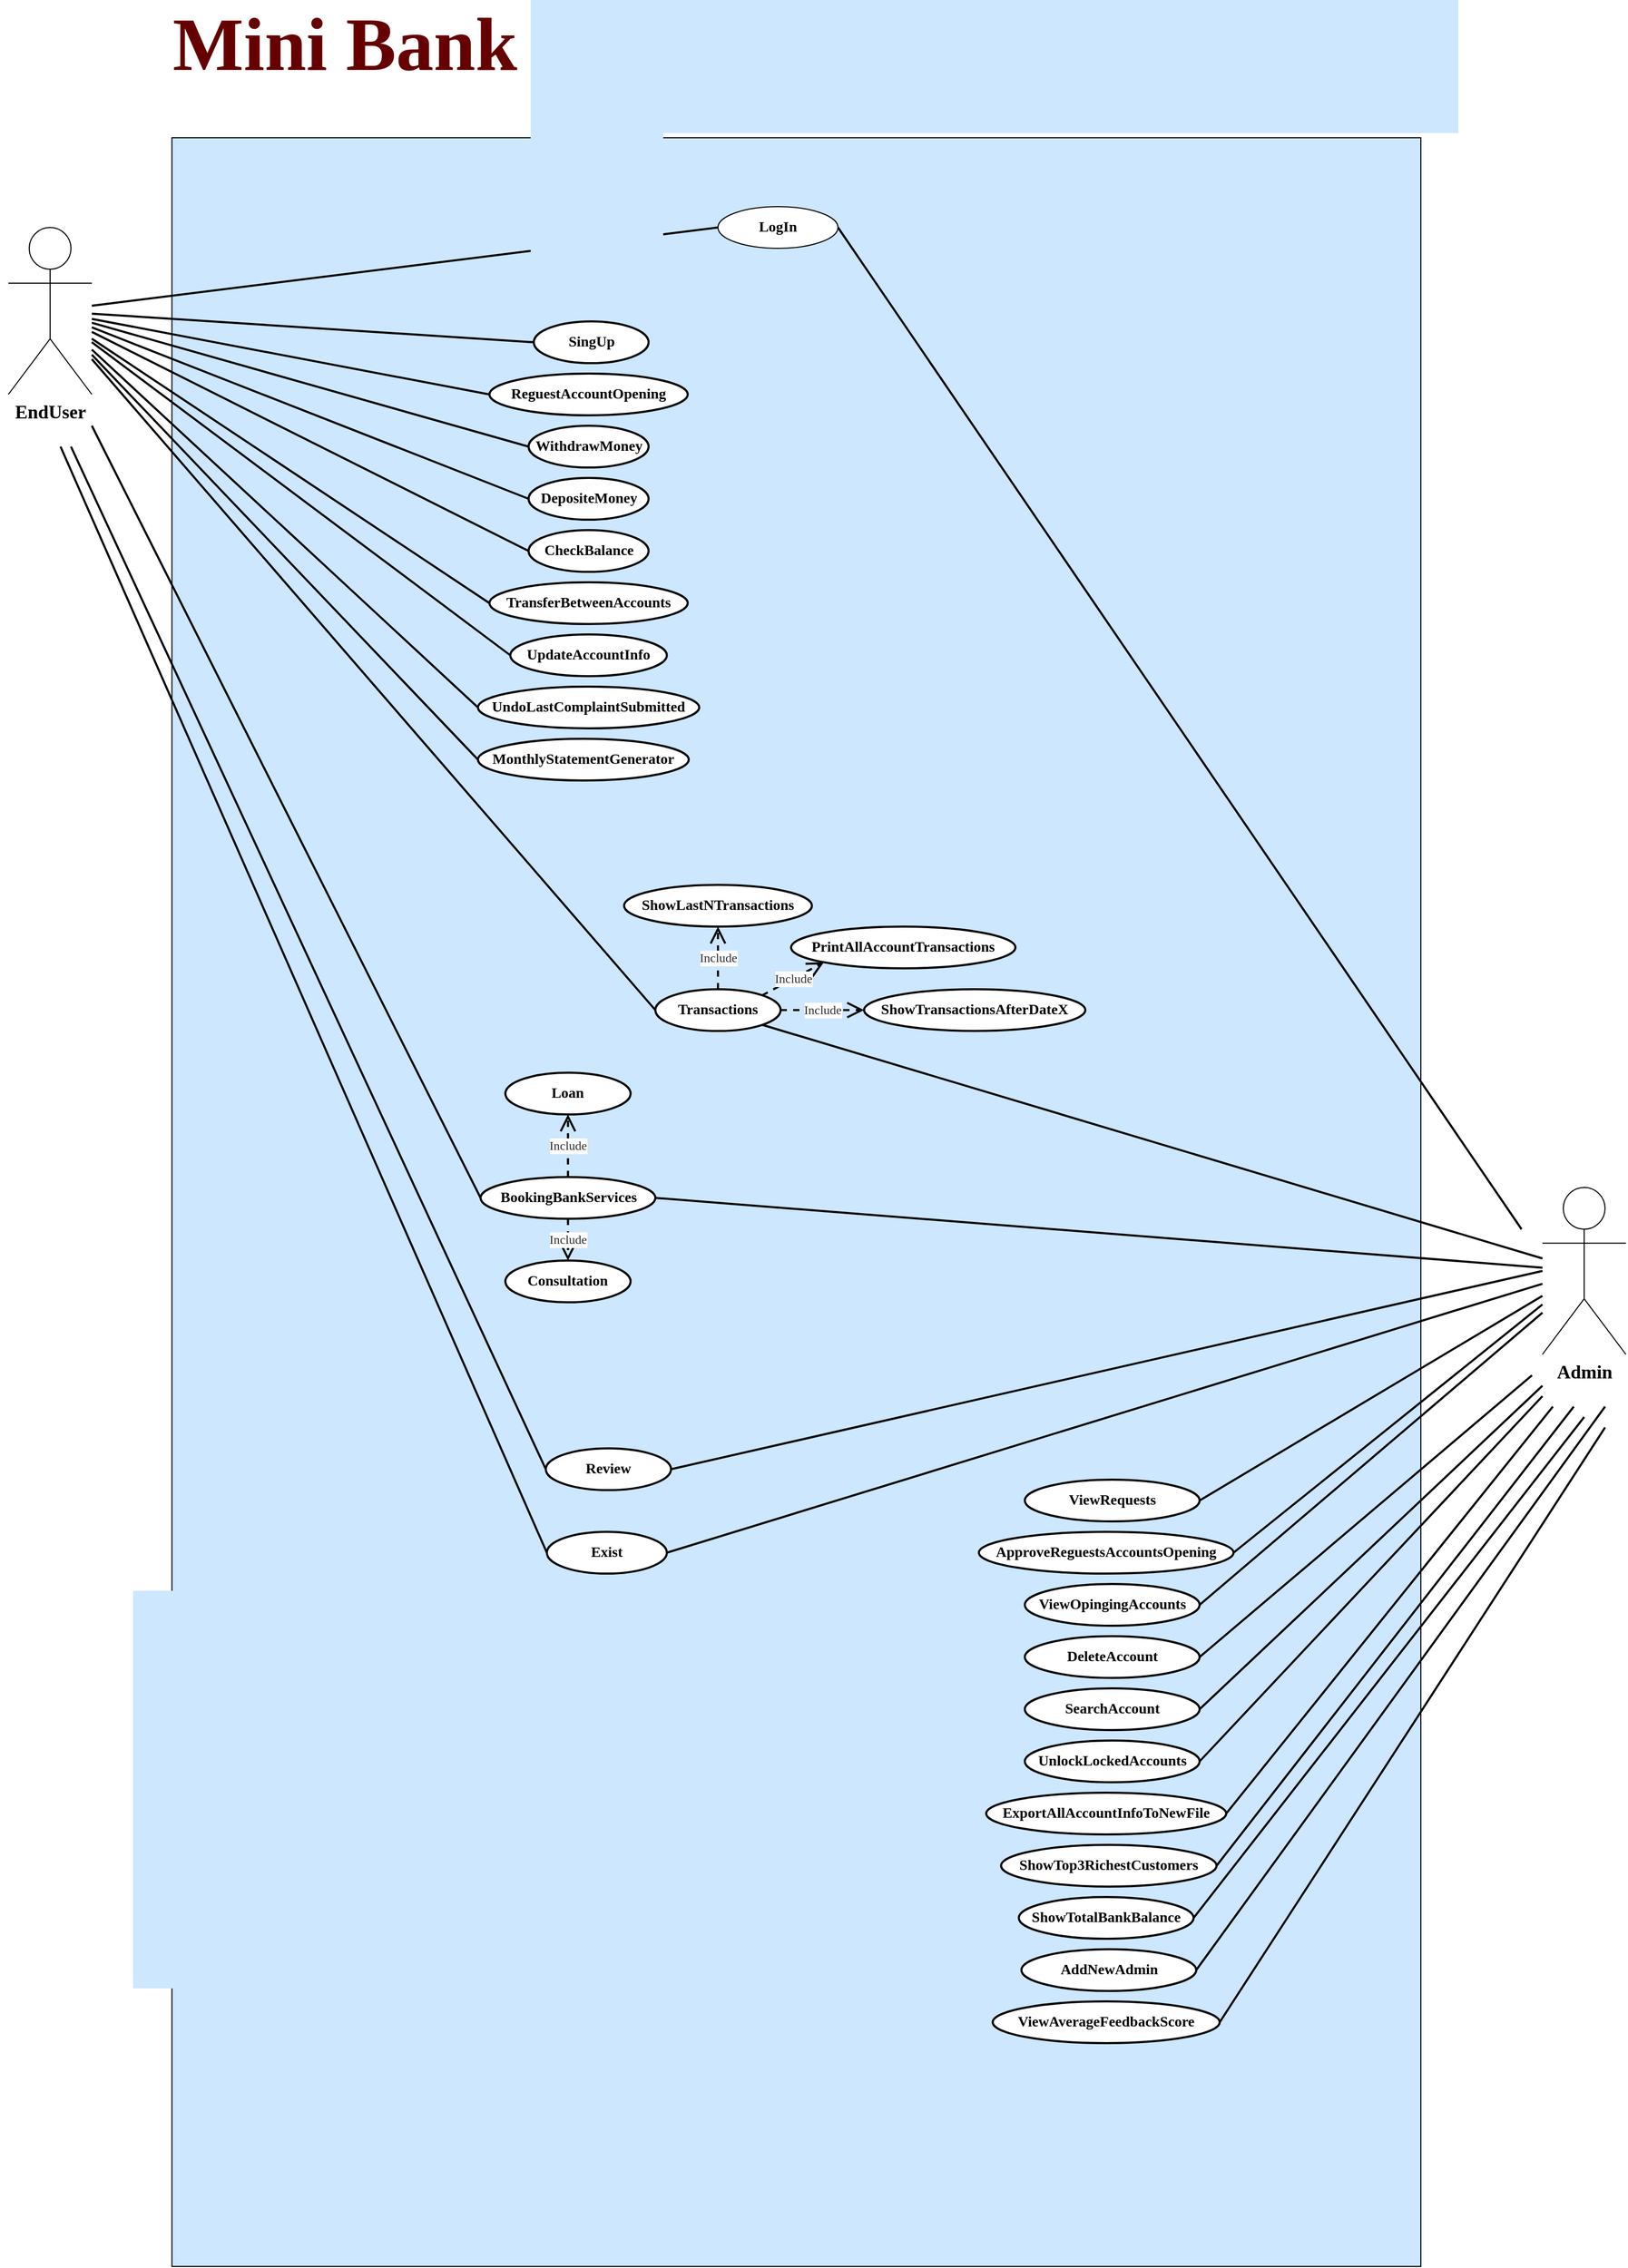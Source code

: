<mxfile version="27.2.0" pages="2">
  <diagram name="Page-1" id="dzfVKB1yosHmG_hDHR0C">
    <mxGraphModel dx="1671" dy="3394" grid="1" gridSize="11" guides="1" tooltips="1" connect="1" arrows="1" fold="1" page="1" pageScale="1" pageWidth="850" pageHeight="1100" math="0" shadow="0">
      <root>
        <mxCell id="0" />
        <mxCell id="1" parent="0" />
        <mxCell id="RfrmE-4vsHcAyxVlg1d9-1" value="&lt;font style=&quot;color: rgb(102, 0, 0); font-size: 72px;&quot; face=&quot;Times New Roman&quot;&gt;&lt;b style=&quot;&quot;&gt;Mini Bank System - Use Case Diagram&lt;/b&gt;&lt;/font&gt;" style="text;html=1;align=center;verticalAlign=middle;whiteSpace=wrap;rounded=0;" vertex="1" parent="1">
          <mxGeometry x="72.62" width="1525" height="50" as="geometry" />
        </mxCell>
        <mxCell id="RfrmE-4vsHcAyxVlg1d9-3" value="" style="rounded=0;whiteSpace=wrap;html=1;movable=1;resizable=1;rotatable=1;deletable=1;editable=1;locked=0;connectable=1;fillColor=#CDE7FF;" vertex="1" parent="1">
          <mxGeometry x="236.75" y="114" width="1196.75" height="2040" as="geometry" />
        </mxCell>
        <mxCell id="RfrmE-4vsHcAyxVlg1d9-4" value="&lt;b&gt;&lt;font style=&quot;font-size: 18px;&quot; face=&quot;Times New Roman&quot;&gt;EndUser&lt;/font&gt;&lt;/b&gt;&lt;div&gt;&lt;br&gt;&lt;/div&gt;" style="shape=umlActor;verticalLabelPosition=bottom;verticalAlign=top;html=1;outlineConnect=0;" vertex="1" parent="1">
          <mxGeometry x="80" y="200" width="80" height="160" as="geometry" />
        </mxCell>
        <mxCell id="RfrmE-4vsHcAyxVlg1d9-11" value="&lt;font style=&quot;font-size: 14px;&quot; face=&quot;Times New Roman&quot;&gt;&lt;b&gt;SingUp&lt;/b&gt;&lt;/font&gt;" style="ellipse;whiteSpace=wrap;html=1;strokeWidth=2;" vertex="1" parent="1">
          <mxGeometry x="583.5" y="290" width="110" height="40" as="geometry" />
        </mxCell>
        <mxCell id="RfrmE-4vsHcAyxVlg1d9-12" value="&lt;font style=&quot;font-size: 14px;&quot; face=&quot;Times New Roman&quot;&gt;&lt;b&gt;LogIn&lt;/b&gt;&lt;/font&gt;" style="ellipse;whiteSpace=wrap;html=1;" vertex="1" parent="1">
          <mxGeometry x="760" y="180" width="115" height="40" as="geometry" />
        </mxCell>
        <mxCell id="RfrmE-4vsHcAyxVlg1d9-13" value="&lt;font style=&quot;font-size: 14px;&quot; face=&quot;Times New Roman&quot;&gt;&lt;b&gt;Exist&lt;/b&gt;&lt;/font&gt;" style="ellipse;whiteSpace=wrap;html=1;strokeWidth=2;" vertex="1" parent="1">
          <mxGeometry x="596" y="1450" width="115" height="40" as="geometry" />
        </mxCell>
        <mxCell id="RfrmE-4vsHcAyxVlg1d9-14" value="&lt;font face=&quot;Times New Roman&quot;&gt;&lt;span style=&quot;font-size: 14px;&quot;&gt;&lt;b&gt;ShowLastNTransactions&lt;/b&gt;&lt;/span&gt;&lt;/font&gt;" style="ellipse;whiteSpace=wrap;html=1;strokeWidth=2;" vertex="1" parent="1">
          <mxGeometry x="670" y="830" width="180" height="40" as="geometry" />
        </mxCell>
        <mxCell id="RfrmE-4vsHcAyxVlg1d9-15" value="&lt;font face=&quot;Times New Roman&quot;&gt;&lt;span style=&quot;font-size: 14px;&quot;&gt;&lt;b&gt;TransferBetweenAccounts&lt;/b&gt;&lt;/span&gt;&lt;/font&gt;" style="ellipse;whiteSpace=wrap;html=1;strokeWidth=2;" vertex="1" parent="1">
          <mxGeometry x="541" y="540" width="190" height="40" as="geometry" />
        </mxCell>
        <mxCell id="RfrmE-4vsHcAyxVlg1d9-16" value="&lt;font face=&quot;Times New Roman&quot;&gt;&lt;span style=&quot;font-size: 14px;&quot;&gt;&lt;b&gt;WithdrawMoney&lt;/b&gt;&lt;/span&gt;&lt;/font&gt;" style="ellipse;whiteSpace=wrap;html=1;strokeWidth=2;" vertex="1" parent="1">
          <mxGeometry x="578.5" y="390" width="115" height="40" as="geometry" />
        </mxCell>
        <mxCell id="RfrmE-4vsHcAyxVlg1d9-17" value="&lt;font face=&quot;Times New Roman&quot;&gt;&lt;span style=&quot;font-size: 14px;&quot;&gt;&lt;b&gt;CheckBalance&lt;/b&gt;&lt;/span&gt;&lt;/font&gt;" style="ellipse;whiteSpace=wrap;html=1;strokeWidth=2;" vertex="1" parent="1">
          <mxGeometry x="578.5" y="490" width="115" height="40" as="geometry" />
        </mxCell>
        <mxCell id="RfrmE-4vsHcAyxVlg1d9-18" value="&lt;font face=&quot;Times New Roman&quot;&gt;&lt;span style=&quot;font-size: 14px;&quot;&gt;&lt;b&gt;ReguestAccountOpening&lt;/b&gt;&lt;/span&gt;&lt;/font&gt;" style="ellipse;whiteSpace=wrap;html=1;strokeWidth=2;" vertex="1" parent="1">
          <mxGeometry x="541" y="340" width="190" height="40" as="geometry" />
        </mxCell>
        <mxCell id="RfrmE-4vsHcAyxVlg1d9-20" value="&lt;font face=&quot;Times New Roman&quot;&gt;&lt;span style=&quot;font-size: 14px;&quot;&gt;&lt;b&gt;UpdateAccountInfo&lt;/b&gt;&lt;/span&gt;&lt;/font&gt;" style="ellipse;whiteSpace=wrap;html=1;strokeWidth=2;" vertex="1" parent="1">
          <mxGeometry x="561" y="590" width="150" height="40" as="geometry" />
        </mxCell>
        <mxCell id="RfrmE-4vsHcAyxVlg1d9-21" value="&lt;font face=&quot;Times New Roman&quot;&gt;&lt;span style=&quot;font-size: 14px;&quot;&gt;&lt;b&gt;BookingBankServices&lt;/b&gt;&lt;/span&gt;&lt;/font&gt;" style="ellipse;whiteSpace=wrap;html=1;strokeWidth=2;" vertex="1" parent="1">
          <mxGeometry x="532.5" y="1110" width="167.5" height="40" as="geometry" />
        </mxCell>
        <mxCell id="RfrmE-4vsHcAyxVlg1d9-22" value="&lt;font face=&quot;Times New Roman&quot;&gt;&lt;span style=&quot;font-size: 14px;&quot;&gt;&lt;b&gt;MonthlyStatementGenerator&lt;/b&gt;&lt;/span&gt;&lt;/font&gt;" style="ellipse;whiteSpace=wrap;html=1;strokeWidth=2;" vertex="1" parent="1">
          <mxGeometry x="530" y="690" width="202" height="40" as="geometry" />
        </mxCell>
        <mxCell id="RfrmE-4vsHcAyxVlg1d9-23" value="&lt;font face=&quot;Times New Roman&quot;&gt;&lt;span style=&quot;font-size: 14px;&quot;&gt;&lt;b&gt;ShowTransactionsAfterDateX&lt;/b&gt;&lt;/span&gt;&lt;/font&gt;" style="ellipse;whiteSpace=wrap;html=1;strokeWidth=2;" vertex="1" parent="1">
          <mxGeometry x="900" y="930" width="212" height="40" as="geometry" />
        </mxCell>
        <mxCell id="RfrmE-4vsHcAyxVlg1d9-24" value="&lt;font face=&quot;Times New Roman&quot;&gt;&lt;span style=&quot;font-size: 14px;&quot;&gt;&lt;b&gt;PrintAllAccountTransactions&lt;/b&gt;&lt;/span&gt;&lt;/font&gt;" style="ellipse;whiteSpace=wrap;html=1;strokeWidth=2;" vertex="1" parent="1">
          <mxGeometry x="830" y="870" width="215" height="40" as="geometry" />
        </mxCell>
        <mxCell id="RfrmE-4vsHcAyxVlg1d9-25" value="&lt;font face=&quot;Times New Roman&quot;&gt;&lt;span style=&quot;font-size: 14px;&quot;&gt;&lt;b&gt;UndoLastComplaintSubmitted&lt;/b&gt;&lt;/span&gt;&lt;/font&gt;" style="ellipse;whiteSpace=wrap;html=1;strokeWidth=2;" vertex="1" parent="1">
          <mxGeometry x="530" y="640" width="212" height="40" as="geometry" />
        </mxCell>
        <mxCell id="RfrmE-4vsHcAyxVlg1d9-26" value="&lt;font face=&quot;Times New Roman&quot;&gt;&lt;span style=&quot;font-size: 14px;&quot;&gt;&lt;b&gt;DepositeMoney&lt;/b&gt;&lt;/span&gt;&lt;/font&gt;" style="ellipse;whiteSpace=wrap;html=1;strokeWidth=2;" vertex="1" parent="1">
          <mxGeometry x="578.5" y="440" width="115" height="40" as="geometry" />
        </mxCell>
        <mxCell id="RfrmE-4vsHcAyxVlg1d9-31" value="&lt;font face=&quot;Times New Roman&quot;&gt;&lt;span style=&quot;font-size: 14px;&quot;&gt;&lt;b&gt;ShowTop3RichestCustomers&lt;/b&gt;&lt;/span&gt;&lt;/font&gt;" style="ellipse;whiteSpace=wrap;html=1;strokeWidth=2;" vertex="1" parent="1">
          <mxGeometry x="1031.25" y="1750" width="206.5" height="40" as="geometry" />
        </mxCell>
        <mxCell id="RfrmE-4vsHcAyxVlg1d9-32" value="&lt;font face=&quot;Times New Roman&quot;&gt;&lt;span style=&quot;font-size: 14px;&quot;&gt;&lt;b&gt;DeleteAccount&lt;/b&gt;&lt;/span&gt;&lt;/font&gt;" style="ellipse;whiteSpace=wrap;html=1;strokeWidth=2;" vertex="1" parent="1">
          <mxGeometry x="1054" y="1550" width="167.5" height="40" as="geometry" />
        </mxCell>
        <mxCell id="RfrmE-4vsHcAyxVlg1d9-33" value="&lt;font face=&quot;Times New Roman&quot;&gt;&lt;span style=&quot;font-size: 14px;&quot;&gt;&lt;b&gt;ViewOpingingAccounts&lt;/b&gt;&lt;/span&gt;&lt;/font&gt;" style="ellipse;whiteSpace=wrap;html=1;strokeWidth=2;" vertex="1" parent="1">
          <mxGeometry x="1054" y="1500" width="167.5" height="40" as="geometry" />
        </mxCell>
        <mxCell id="RfrmE-4vsHcAyxVlg1d9-35" value="&lt;font face=&quot;Times New Roman&quot;&gt;&lt;span style=&quot;font-size: 14px;&quot;&gt;&lt;b&gt;ViewAverageFeedbackScore&lt;/b&gt;&lt;/span&gt;&lt;/font&gt;" style="ellipse;whiteSpace=wrap;html=1;strokeWidth=2;" vertex="1" parent="1">
          <mxGeometry x="1023.25" y="1900" width="217.5" height="40" as="geometry" />
        </mxCell>
        <mxCell id="RfrmE-4vsHcAyxVlg1d9-36" value="&lt;font face=&quot;Times New Roman&quot;&gt;&lt;span style=&quot;font-size: 14px;&quot;&gt;&lt;b&gt;UnlockLockedAccounts&lt;/b&gt;&lt;/span&gt;&lt;/font&gt;" style="ellipse;whiteSpace=wrap;html=1;strokeWidth=2;" vertex="1" parent="1">
          <mxGeometry x="1054" y="1650" width="167.5" height="40" as="geometry" />
        </mxCell>
        <mxCell id="RfrmE-4vsHcAyxVlg1d9-37" value="&lt;font face=&quot;Times New Roman&quot;&gt;&lt;span style=&quot;font-size: 14px;&quot;&gt;&lt;b&gt;ShowTotalBankBalance&lt;/b&gt;&lt;/span&gt;&lt;/font&gt;" style="ellipse;whiteSpace=wrap;html=1;strokeWidth=2;" vertex="1" parent="1">
          <mxGeometry x="1048.25" y="1800" width="167.5" height="40" as="geometry" />
        </mxCell>
        <mxCell id="RfrmE-4vsHcAyxVlg1d9-38" value="&lt;font face=&quot;Times New Roman&quot;&gt;&lt;span style=&quot;font-size: 14px;&quot;&gt;&lt;b&gt;AddNewAdmin&lt;/b&gt;&lt;/span&gt;&lt;/font&gt;" style="ellipse;whiteSpace=wrap;html=1;strokeWidth=2;" vertex="1" parent="1">
          <mxGeometry x="1050.75" y="1850" width="167.5" height="40" as="geometry" />
        </mxCell>
        <mxCell id="RfrmE-4vsHcAyxVlg1d9-39" value="&lt;font face=&quot;Times New Roman&quot;&gt;&lt;span style=&quot;font-size: 14px;&quot;&gt;&lt;b&gt;ApproveReguestsAccountsOpening&lt;/b&gt;&lt;/span&gt;&lt;/font&gt;" style="ellipse;whiteSpace=wrap;html=1;strokeWidth=2;" vertex="1" parent="1">
          <mxGeometry x="1010" y="1450" width="244" height="40" as="geometry" />
        </mxCell>
        <mxCell id="RfrmE-4vsHcAyxVlg1d9-42" value="&lt;font face=&quot;Times New Roman&quot;&gt;&lt;span style=&quot;font-size: 14px;&quot;&gt;&lt;b&gt;ExportAllAccountInfoToNewFile&lt;/b&gt;&lt;/span&gt;&lt;/font&gt;" style="ellipse;whiteSpace=wrap;html=1;strokeWidth=2;" vertex="1" parent="1">
          <mxGeometry x="1017" y="1700" width="230" height="40" as="geometry" />
        </mxCell>
        <mxCell id="RfrmE-4vsHcAyxVlg1d9-43" value="&lt;font face=&quot;Times New Roman&quot;&gt;&lt;span style=&quot;font-size: 14px;&quot;&gt;&lt;b&gt;SearchAccount&lt;/b&gt;&lt;/span&gt;&lt;/font&gt;" style="ellipse;whiteSpace=wrap;html=1;strokeWidth=2;" vertex="1" parent="1">
          <mxGeometry x="1054" y="1600" width="167.5" height="40" as="geometry" />
        </mxCell>
        <mxCell id="RfrmE-4vsHcAyxVlg1d9-45" value="&lt;font face=&quot;Times New Roman&quot;&gt;&lt;span style=&quot;font-size: 14px;&quot;&gt;&lt;b&gt;ViewRequests&lt;/b&gt;&lt;/span&gt;&lt;/font&gt;" style="ellipse;whiteSpace=wrap;html=1;strokeWidth=2;" vertex="1" parent="1">
          <mxGeometry x="1054" y="1400" width="167.5" height="40" as="geometry" />
        </mxCell>
        <mxCell id="RfrmE-4vsHcAyxVlg1d9-46" value="&lt;b style=&quot;font-family: &amp;quot;Times New Roman&amp;quot;; font-size: 14px;&quot;&gt;Transactions&lt;/b&gt;" style="ellipse;whiteSpace=wrap;html=1;strokeWidth=2;" vertex="1" parent="1">
          <mxGeometry x="700" y="930" width="120" height="40" as="geometry" />
        </mxCell>
        <mxCell id="RfrmE-4vsHcAyxVlg1d9-51" value="&lt;b style=&quot;font-family: &amp;quot;Times New Roman&amp;quot;; font-size: 14px;&quot;&gt;Review&lt;/b&gt;" style="ellipse;whiteSpace=wrap;html=1;strokeWidth=2;" vertex="1" parent="1">
          <mxGeometry x="595" y="1370" width="120" height="40" as="geometry" />
        </mxCell>
        <mxCell id="RfrmE-4vsHcAyxVlg1d9-54" value="&lt;font style=&quot;font-size: 14px;&quot; face=&quot;Times New Roman&quot;&gt;&lt;b&gt;Loan&lt;/b&gt;&lt;/font&gt;" style="ellipse;whiteSpace=wrap;html=1;strokeWidth=2;" vertex="1" parent="1">
          <mxGeometry x="556.25" y="1010" width="120" height="40" as="geometry" />
        </mxCell>
        <mxCell id="RfrmE-4vsHcAyxVlg1d9-55" value="&lt;font face=&quot;Times New Roman&quot;&gt;&lt;span style=&quot;font-size: 14px;&quot;&gt;&lt;b&gt;Consultation&lt;/b&gt;&lt;/span&gt;&lt;/font&gt;" style="ellipse;whiteSpace=wrap;html=1;strokeWidth=2;" vertex="1" parent="1">
          <mxGeometry x="556.25" y="1190" width="120" height="40" as="geometry" />
        </mxCell>
        <mxCell id="RfrmE-4vsHcAyxVlg1d9-58" value="&lt;div&gt;&lt;font face=&quot;Times New Roman&quot;&gt;&lt;span style=&quot;font-size: 18px;&quot;&gt;&lt;b&gt;Admin&lt;/b&gt;&lt;/span&gt;&lt;/font&gt;&lt;/div&gt;" style="shape=umlActor;verticalLabelPosition=bottom;verticalAlign=top;html=1;outlineConnect=0;" vertex="1" parent="1">
          <mxGeometry x="1550" y="1120" width="80" height="160" as="geometry" />
        </mxCell>
        <mxCell id="RfrmE-4vsHcAyxVlg1d9-60" value="&lt;span style=&quot;color: rgb(48, 48, 48); text-align: start; text-wrap-mode: wrap;&quot;&gt;&lt;font face=&quot;Times New Roman&quot; style=&quot;font-size: 12px;&quot;&gt;Include&lt;/font&gt;&lt;/span&gt;" style="endArrow=open;endSize=12;dashed=1;html=1;rounded=0;entryX=0.5;entryY=1;entryDx=0;entryDy=0;exitX=0.5;exitY=0;exitDx=0;exitDy=0;strokeWidth=2;" edge="1" parent="1" source="RfrmE-4vsHcAyxVlg1d9-21" target="RfrmE-4vsHcAyxVlg1d9-54">
          <mxGeometry width="160" relative="1" as="geometry">
            <mxPoint x="499" y="940" as="sourcePoint" />
            <mxPoint x="659" y="940" as="targetPoint" />
          </mxGeometry>
        </mxCell>
        <mxCell id="RfrmE-4vsHcAyxVlg1d9-61" value="&lt;span style=&quot;color: rgb(48, 48, 48); text-align: start; text-wrap-mode: wrap;&quot;&gt;&lt;font face=&quot;Times New Roman&quot; style=&quot;font-size: 12px;&quot;&gt;Include&lt;/font&gt;&lt;/span&gt;" style="endArrow=open;endSize=12;dashed=1;html=1;rounded=0;entryX=0.5;entryY=0;entryDx=0;entryDy=0;exitX=0.5;exitY=1;exitDx=0;exitDy=0;strokeWidth=2;" edge="1" parent="1" source="RfrmE-4vsHcAyxVlg1d9-21" target="RfrmE-4vsHcAyxVlg1d9-55">
          <mxGeometry width="160" relative="1" as="geometry">
            <mxPoint x="629" y="1130" as="sourcePoint" />
            <mxPoint x="629" y="1070" as="targetPoint" />
          </mxGeometry>
        </mxCell>
        <mxCell id="RfrmE-4vsHcAyxVlg1d9-62" value="&lt;span style=&quot;color: rgb(48, 48, 48); text-align: start; text-wrap-mode: wrap;&quot;&gt;&lt;font face=&quot;Times New Roman&quot; style=&quot;font-size: 12px;&quot;&gt;Include&lt;/font&gt;&lt;/span&gt;" style="endArrow=open;endSize=12;dashed=1;html=1;rounded=0;entryX=0.5;entryY=1;entryDx=0;entryDy=0;exitX=0.5;exitY=0;exitDx=0;exitDy=0;strokeWidth=2;" edge="1" parent="1" source="RfrmE-4vsHcAyxVlg1d9-46" target="RfrmE-4vsHcAyxVlg1d9-14">
          <mxGeometry width="160" relative="1" as="geometry">
            <mxPoint x="700" y="1160" as="sourcePoint" />
            <mxPoint x="700" y="1100" as="targetPoint" />
          </mxGeometry>
        </mxCell>
        <mxCell id="RfrmE-4vsHcAyxVlg1d9-63" value="&lt;span style=&quot;color: rgb(48, 48, 48); text-align: start; text-wrap-mode: wrap;&quot;&gt;&lt;font face=&quot;Times New Roman&quot; style=&quot;font-size: 12px;&quot;&gt;Include&lt;/font&gt;&lt;/span&gt;" style="endArrow=open;endSize=12;dashed=1;html=1;rounded=0;entryX=0;entryY=1;entryDx=0;entryDy=0;exitX=1;exitY=0;exitDx=0;exitDy=0;strokeWidth=2;" edge="1" parent="1" source="RfrmE-4vsHcAyxVlg1d9-46" target="RfrmE-4vsHcAyxVlg1d9-24">
          <mxGeometry width="160" relative="1" as="geometry">
            <mxPoint x="780" y="1170" as="sourcePoint" />
            <mxPoint x="780" y="1110" as="targetPoint" />
          </mxGeometry>
        </mxCell>
        <mxCell id="RfrmE-4vsHcAyxVlg1d9-64" value="&lt;span style=&quot;color: rgb(48, 48, 48); text-align: start; text-wrap-mode: wrap;&quot;&gt;&lt;font face=&quot;Times New Roman&quot; style=&quot;font-size: 12px;&quot;&gt;Include&lt;/font&gt;&lt;/span&gt;" style="endArrow=open;endSize=12;dashed=1;html=1;rounded=0;entryX=0;entryY=0.5;entryDx=0;entryDy=0;exitX=1;exitY=0.5;exitDx=0;exitDy=0;strokeWidth=2;" edge="1" parent="1" source="RfrmE-4vsHcAyxVlg1d9-46" target="RfrmE-4vsHcAyxVlg1d9-23">
          <mxGeometry width="160" relative="1" as="geometry">
            <mxPoint x="820" y="1100" as="sourcePoint" />
            <mxPoint x="820" y="1040" as="targetPoint" />
          </mxGeometry>
        </mxCell>
        <mxCell id="RfrmE-4vsHcAyxVlg1d9-65" value="" style="endArrow=none;html=1;rounded=0;entryX=0;entryY=0.5;entryDx=0;entryDy=0;strokeWidth=2;" edge="1" parent="1" source="RfrmE-4vsHcAyxVlg1d9-4" target="RfrmE-4vsHcAyxVlg1d9-12">
          <mxGeometry width="50" height="50" relative="1" as="geometry">
            <mxPoint x="620" y="610" as="sourcePoint" />
            <mxPoint x="670" y="560" as="targetPoint" />
          </mxGeometry>
        </mxCell>
        <mxCell id="RfrmE-4vsHcAyxVlg1d9-66" value="" style="endArrow=none;html=1;rounded=0;entryX=0;entryY=0.5;entryDx=0;entryDy=0;strokeWidth=2;" edge="1" parent="1" source="RfrmE-4vsHcAyxVlg1d9-4" target="RfrmE-4vsHcAyxVlg1d9-11">
          <mxGeometry width="50" height="50" relative="1" as="geometry">
            <mxPoint x="620" y="610" as="sourcePoint" />
            <mxPoint x="670" y="560" as="targetPoint" />
          </mxGeometry>
        </mxCell>
        <mxCell id="RfrmE-4vsHcAyxVlg1d9-67" value="" style="endArrow=none;html=1;rounded=0;entryX=0;entryY=0.5;entryDx=0;entryDy=0;strokeWidth=2;" edge="1" parent="1" source="RfrmE-4vsHcAyxVlg1d9-4" target="RfrmE-4vsHcAyxVlg1d9-18">
          <mxGeometry width="50" height="50" relative="1" as="geometry">
            <mxPoint x="620" y="610" as="sourcePoint" />
            <mxPoint x="670" y="560" as="targetPoint" />
          </mxGeometry>
        </mxCell>
        <mxCell id="RfrmE-4vsHcAyxVlg1d9-68" value="" style="endArrow=none;html=1;rounded=0;entryX=0;entryY=0.5;entryDx=0;entryDy=0;strokeWidth=2;" edge="1" parent="1" source="RfrmE-4vsHcAyxVlg1d9-4" target="RfrmE-4vsHcAyxVlg1d9-16">
          <mxGeometry width="50" height="50" relative="1" as="geometry">
            <mxPoint x="620" y="610" as="sourcePoint" />
            <mxPoint x="670" y="560" as="targetPoint" />
          </mxGeometry>
        </mxCell>
        <mxCell id="RfrmE-4vsHcAyxVlg1d9-69" value="" style="endArrow=none;html=1;rounded=0;entryX=0;entryY=0.5;entryDx=0;entryDy=0;strokeWidth=2;" edge="1" parent="1" source="RfrmE-4vsHcAyxVlg1d9-4" target="RfrmE-4vsHcAyxVlg1d9-26">
          <mxGeometry width="50" height="50" relative="1" as="geometry">
            <mxPoint x="620" y="610" as="sourcePoint" />
            <mxPoint x="670" y="560" as="targetPoint" />
          </mxGeometry>
        </mxCell>
        <mxCell id="RfrmE-4vsHcAyxVlg1d9-70" value="" style="endArrow=none;html=1;rounded=0;entryX=0;entryY=0.5;entryDx=0;entryDy=0;strokeWidth=2;" edge="1" parent="1" source="RfrmE-4vsHcAyxVlg1d9-4" target="RfrmE-4vsHcAyxVlg1d9-17">
          <mxGeometry width="50" height="50" relative="1" as="geometry">
            <mxPoint x="620" y="610" as="sourcePoint" />
            <mxPoint x="670" y="560" as="targetPoint" />
          </mxGeometry>
        </mxCell>
        <mxCell id="RfrmE-4vsHcAyxVlg1d9-71" value="" style="endArrow=none;html=1;rounded=0;entryX=0;entryY=0.5;entryDx=0;entryDy=0;strokeWidth=2;" edge="1" parent="1" source="RfrmE-4vsHcAyxVlg1d9-4" target="RfrmE-4vsHcAyxVlg1d9-15">
          <mxGeometry width="50" height="50" relative="1" as="geometry">
            <mxPoint x="620" y="610" as="sourcePoint" />
            <mxPoint x="670" y="560" as="targetPoint" />
          </mxGeometry>
        </mxCell>
        <mxCell id="RfrmE-4vsHcAyxVlg1d9-72" value="" style="endArrow=none;html=1;rounded=0;entryX=0;entryY=0.5;entryDx=0;entryDy=0;strokeWidth=2;" edge="1" parent="1" source="RfrmE-4vsHcAyxVlg1d9-4" target="RfrmE-4vsHcAyxVlg1d9-20">
          <mxGeometry width="50" height="50" relative="1" as="geometry">
            <mxPoint x="620" y="610" as="sourcePoint" />
            <mxPoint x="670" y="560" as="targetPoint" />
          </mxGeometry>
        </mxCell>
        <mxCell id="RfrmE-4vsHcAyxVlg1d9-73" value="" style="endArrow=none;html=1;rounded=0;entryX=0;entryY=0.5;entryDx=0;entryDy=0;strokeWidth=2;" edge="1" parent="1" source="RfrmE-4vsHcAyxVlg1d9-4" target="RfrmE-4vsHcAyxVlg1d9-25">
          <mxGeometry width="50" height="50" relative="1" as="geometry">
            <mxPoint x="620" y="610" as="sourcePoint" />
            <mxPoint x="670" y="560" as="targetPoint" />
          </mxGeometry>
        </mxCell>
        <mxCell id="RfrmE-4vsHcAyxVlg1d9-74" value="" style="endArrow=none;html=1;rounded=0;entryX=0;entryY=0.5;entryDx=0;entryDy=0;strokeWidth=2;" edge="1" parent="1" source="RfrmE-4vsHcAyxVlg1d9-4" target="RfrmE-4vsHcAyxVlg1d9-22">
          <mxGeometry width="50" height="50" relative="1" as="geometry">
            <mxPoint x="620" y="610" as="sourcePoint" />
            <mxPoint x="670" y="560" as="targetPoint" />
          </mxGeometry>
        </mxCell>
        <mxCell id="RfrmE-4vsHcAyxVlg1d9-75" value="" style="endArrow=none;html=1;rounded=0;entryX=0;entryY=0.5;entryDx=0;entryDy=0;strokeWidth=2;" edge="1" parent="1" source="RfrmE-4vsHcAyxVlg1d9-4" target="RfrmE-4vsHcAyxVlg1d9-46">
          <mxGeometry width="50" height="50" relative="1" as="geometry">
            <mxPoint x="620" y="940" as="sourcePoint" />
            <mxPoint x="670" y="890" as="targetPoint" />
          </mxGeometry>
        </mxCell>
        <mxCell id="RfrmE-4vsHcAyxVlg1d9-76" value="" style="endArrow=none;html=1;rounded=0;exitX=0;exitY=0.5;exitDx=0;exitDy=0;strokeWidth=2;" edge="1" parent="1" source="RfrmE-4vsHcAyxVlg1d9-21">
          <mxGeometry width="50" height="50" relative="1" as="geometry">
            <mxPoint x="620" y="940" as="sourcePoint" />
            <mxPoint x="160" y="390" as="targetPoint" />
          </mxGeometry>
        </mxCell>
        <mxCell id="RfrmE-4vsHcAyxVlg1d9-78" value="" style="endArrow=none;html=1;rounded=0;exitX=0;exitY=0.5;exitDx=0;exitDy=0;strokeWidth=2;" edge="1" parent="1" source="RfrmE-4vsHcAyxVlg1d9-51">
          <mxGeometry width="50" height="50" relative="1" as="geometry">
            <mxPoint x="620" y="1110" as="sourcePoint" />
            <mxPoint x="140" y="410" as="targetPoint" />
          </mxGeometry>
        </mxCell>
        <mxCell id="RfrmE-4vsHcAyxVlg1d9-79" value="" style="endArrow=none;html=1;rounded=0;exitX=0;exitY=0.5;exitDx=0;exitDy=0;strokeWidth=2;" edge="1" parent="1" source="RfrmE-4vsHcAyxVlg1d9-13">
          <mxGeometry width="50" height="50" relative="1" as="geometry">
            <mxPoint x="620" y="1270" as="sourcePoint" />
            <mxPoint x="130" y="410" as="targetPoint" />
          </mxGeometry>
        </mxCell>
        <mxCell id="RfrmE-4vsHcAyxVlg1d9-80" value="" style="endArrow=none;html=1;rounded=0;entryX=1;entryY=1;entryDx=0;entryDy=0;strokeWidth=2;" edge="1" parent="1" source="RfrmE-4vsHcAyxVlg1d9-58" target="RfrmE-4vsHcAyxVlg1d9-46">
          <mxGeometry width="50" height="50" relative="1" as="geometry">
            <mxPoint x="620" y="1270" as="sourcePoint" />
            <mxPoint x="670" y="1220" as="targetPoint" />
          </mxGeometry>
        </mxCell>
        <mxCell id="RfrmE-4vsHcAyxVlg1d9-81" value="" style="endArrow=none;html=1;rounded=0;exitX=1;exitY=0.5;exitDx=0;exitDy=0;strokeWidth=2;" edge="1" parent="1" source="RfrmE-4vsHcAyxVlg1d9-21" target="RfrmE-4vsHcAyxVlg1d9-58">
          <mxGeometry width="50" height="50" relative="1" as="geometry">
            <mxPoint x="620" y="1270" as="sourcePoint" />
            <mxPoint x="670" y="1220" as="targetPoint" />
          </mxGeometry>
        </mxCell>
        <mxCell id="RfrmE-4vsHcAyxVlg1d9-82" value="" style="endArrow=none;html=1;rounded=0;exitX=1;exitY=0.5;exitDx=0;exitDy=0;strokeWidth=2;" edge="1" parent="1" source="RfrmE-4vsHcAyxVlg1d9-51">
          <mxGeometry width="50" height="50" relative="1" as="geometry">
            <mxPoint x="620" y="1270" as="sourcePoint" />
            <mxPoint x="1550" y="1200" as="targetPoint" />
          </mxGeometry>
        </mxCell>
        <mxCell id="RfrmE-4vsHcAyxVlg1d9-83" value="" style="endArrow=none;html=1;rounded=0;exitX=1;exitY=0.5;exitDx=0;exitDy=0;strokeColor=default;strokeWidth=2;" edge="1" parent="1" source="RfrmE-4vsHcAyxVlg1d9-13" target="RfrmE-4vsHcAyxVlg1d9-58">
          <mxGeometry width="50" height="50" relative="1" as="geometry">
            <mxPoint x="620" y="1270" as="sourcePoint" />
            <mxPoint x="670" y="1220" as="targetPoint" />
          </mxGeometry>
        </mxCell>
        <mxCell id="RfrmE-4vsHcAyxVlg1d9-84" value="" style="endArrow=none;html=1;rounded=0;exitX=1;exitY=0.5;exitDx=0;exitDy=0;strokeWidth=2;" edge="1" parent="1" source="RfrmE-4vsHcAyxVlg1d9-45" target="RfrmE-4vsHcAyxVlg1d9-58">
          <mxGeometry width="50" height="50" relative="1" as="geometry">
            <mxPoint x="610" y="1660" as="sourcePoint" />
            <mxPoint x="660" y="1610" as="targetPoint" />
          </mxGeometry>
        </mxCell>
        <mxCell id="RfrmE-4vsHcAyxVlg1d9-85" value="" style="endArrow=none;html=1;rounded=0;exitX=1;exitY=0.5;exitDx=0;exitDy=0;strokeWidth=2;" edge="1" parent="1" source="RfrmE-4vsHcAyxVlg1d9-39" target="RfrmE-4vsHcAyxVlg1d9-58">
          <mxGeometry width="50" height="50" relative="1" as="geometry">
            <mxPoint x="610" y="1660" as="sourcePoint" />
            <mxPoint x="660" y="1610" as="targetPoint" />
          </mxGeometry>
        </mxCell>
        <mxCell id="RfrmE-4vsHcAyxVlg1d9-86" value="" style="endArrow=none;html=1;rounded=0;entryX=1;entryY=0.5;entryDx=0;entryDy=0;strokeWidth=2;" edge="1" parent="1" target="RfrmE-4vsHcAyxVlg1d9-33">
          <mxGeometry width="50" height="50" relative="1" as="geometry">
            <mxPoint x="1550" y="1240" as="sourcePoint" />
            <mxPoint x="660" y="1610" as="targetPoint" />
          </mxGeometry>
        </mxCell>
        <mxCell id="RfrmE-4vsHcAyxVlg1d9-87" value="" style="endArrow=none;html=1;rounded=0;entryX=1;entryY=0.5;entryDx=0;entryDy=0;strokeWidth=2;" edge="1" parent="1" target="RfrmE-4vsHcAyxVlg1d9-32">
          <mxGeometry width="50" height="50" relative="1" as="geometry">
            <mxPoint x="1540" y="1300" as="sourcePoint" />
            <mxPoint x="660" y="1610" as="targetPoint" />
          </mxGeometry>
        </mxCell>
        <mxCell id="RfrmE-4vsHcAyxVlg1d9-88" value="" style="endArrow=none;html=1;rounded=0;entryX=1;entryY=0.5;entryDx=0;entryDy=0;strokeWidth=2;" edge="1" parent="1" target="RfrmE-4vsHcAyxVlg1d9-43">
          <mxGeometry width="50" height="50" relative="1" as="geometry">
            <mxPoint x="1550" y="1310" as="sourcePoint" />
            <mxPoint x="660" y="1610" as="targetPoint" />
          </mxGeometry>
        </mxCell>
        <mxCell id="RfrmE-4vsHcAyxVlg1d9-89" value="" style="endArrow=none;html=1;rounded=0;entryX=1;entryY=0.5;entryDx=0;entryDy=0;strokeWidth=2;" edge="1" parent="1" target="RfrmE-4vsHcAyxVlg1d9-36">
          <mxGeometry width="50" height="50" relative="1" as="geometry">
            <mxPoint x="1550" y="1320" as="sourcePoint" />
            <mxPoint x="660" y="1610" as="targetPoint" />
          </mxGeometry>
        </mxCell>
        <mxCell id="RfrmE-4vsHcAyxVlg1d9-90" value="" style="endArrow=none;html=1;rounded=0;entryX=1;entryY=0.5;entryDx=0;entryDy=0;strokeWidth=2;" edge="1" parent="1" target="RfrmE-4vsHcAyxVlg1d9-42">
          <mxGeometry width="50" height="50" relative="1" as="geometry">
            <mxPoint x="1560" y="1330" as="sourcePoint" />
            <mxPoint x="660" y="1610" as="targetPoint" />
          </mxGeometry>
        </mxCell>
        <mxCell id="RfrmE-4vsHcAyxVlg1d9-91" value="" style="endArrow=none;html=1;rounded=0;entryX=1;entryY=0.5;entryDx=0;entryDy=0;strokeWidth=2;" edge="1" parent="1" target="RfrmE-4vsHcAyxVlg1d9-31">
          <mxGeometry width="50" height="50" relative="1" as="geometry">
            <mxPoint x="1580" y="1330" as="sourcePoint" />
            <mxPoint x="660" y="1610" as="targetPoint" />
          </mxGeometry>
        </mxCell>
        <mxCell id="RfrmE-4vsHcAyxVlg1d9-92" value="" style="endArrow=none;html=1;rounded=0;entryX=1;entryY=0.5;entryDx=0;entryDy=0;strokeWidth=2;" edge="1" parent="1" target="RfrmE-4vsHcAyxVlg1d9-37">
          <mxGeometry width="50" height="50" relative="1" as="geometry">
            <mxPoint x="1590" y="1340" as="sourcePoint" />
            <mxPoint x="660" y="1610" as="targetPoint" />
          </mxGeometry>
        </mxCell>
        <mxCell id="RfrmE-4vsHcAyxVlg1d9-93" value="" style="endArrow=none;html=1;rounded=0;entryX=1;entryY=0.5;entryDx=0;entryDy=0;strokeWidth=2;" edge="1" parent="1" target="RfrmE-4vsHcAyxVlg1d9-38">
          <mxGeometry width="50" height="50" relative="1" as="geometry">
            <mxPoint x="1610" y="1330" as="sourcePoint" />
            <mxPoint x="660" y="1810" as="targetPoint" />
          </mxGeometry>
        </mxCell>
        <mxCell id="RfrmE-4vsHcAyxVlg1d9-94" value="" style="endArrow=none;html=1;rounded=0;entryX=1;entryY=0.5;entryDx=0;entryDy=0;strokeWidth=2;" edge="1" parent="1" target="RfrmE-4vsHcAyxVlg1d9-35">
          <mxGeometry width="50" height="50" relative="1" as="geometry">
            <mxPoint x="1610" y="1350" as="sourcePoint" />
            <mxPoint x="660" y="1810" as="targetPoint" />
          </mxGeometry>
        </mxCell>
        <mxCell id="RfrmE-4vsHcAyxVlg1d9-95" value="" style="endArrow=none;html=1;rounded=0;entryX=1;entryY=0.5;entryDx=0;entryDy=0;strokeWidth=2;" edge="1" parent="1" target="RfrmE-4vsHcAyxVlg1d9-12">
          <mxGeometry width="50" height="50" relative="1" as="geometry">
            <mxPoint x="1530" y="1160" as="sourcePoint" />
            <mxPoint x="550" y="750" as="targetPoint" />
          </mxGeometry>
        </mxCell>
      </root>
    </mxGraphModel>
  </diagram>
  <diagram id="w6YnBTCW0rvJG-JeiRne" name="Page-2">
    <mxGraphModel dx="5603" dy="2703" grid="1" gridSize="11" guides="1" tooltips="1" connect="1" arrows="1" fold="1" page="1" pageScale="1" pageWidth="850" pageHeight="1100" math="0" shadow="0">
      <root>
        <mxCell id="0" />
        <mxCell id="1" parent="0" />
        <mxCell id="q8E49kU9VPwSmF2rlxvp-135" value="" style="rounded=0;whiteSpace=wrap;html=1;fillColor=#CCE5FF;movable=1;resizable=1;rotatable=1;deletable=1;editable=1;locked=0;connectable=1;" parent="1" vertex="1">
          <mxGeometry x="-435" y="770" width="2574" height="4048" as="geometry" />
        </mxCell>
        <mxCell id="ktxHKE0SK9M4vjjQdF8--57" value="" style="rounded=0;whiteSpace=wrap;html=1;fillColor=#FFCCFF;" vertex="1" parent="1">
          <mxGeometry x="-187" y="3091" width="2233" height="1452" as="geometry" />
        </mxCell>
        <mxCell id="q8E49kU9VPwSmF2rlxvp-136" value="" style="rounded=0;whiteSpace=wrap;html=1;fillColor=#FFE6CC;movable=1;resizable=1;rotatable=1;deletable=1;editable=1;locked=0;connectable=1;" parent="1" vertex="1">
          <mxGeometry x="-302" y="1243" width="2343" height="1815" as="geometry" />
        </mxCell>
        <mxCell id="q8E49kU9VPwSmF2rlxvp-137" value="" style="rounded=0;whiteSpace=wrap;html=1;fillColor=#CCFFE6;movable=1;resizable=1;rotatable=1;deletable=1;editable=1;locked=0;connectable=1;" parent="1" vertex="1">
          <mxGeometry x="-258" y="2618" width="2266" height="341" as="geometry" />
        </mxCell>
        <mxCell id="v47Y5rncs2J2Nctxpbsa-1" value="&lt;font style=&quot;font-size: 24px;&quot; face=&quot;Times New Roman&quot;&gt;&lt;b&gt;User&lt;/b&gt;&lt;/font&gt;" style="rounded=1;whiteSpace=wrap;html=1;fillColor=#BBE9FF;strokeWidth=3;" parent="1" vertex="1">
          <mxGeometry x="-194" y="177" width="132" height="44" as="geometry" />
        </mxCell>
        <mxCell id="h13KpCpvEOYY8XeO8HOG-1" value="&lt;font style=&quot;color: rgb(102, 0, 0); font-size: 72px;&quot; face=&quot;Times New Roman&quot;&gt;&lt;b style=&quot;&quot;&gt;Mini Bank System - Sequence Diagram&lt;/b&gt;&lt;/font&gt;" style="text;html=1;align=center;verticalAlign=middle;whiteSpace=wrap;rounded=0;" parent="1" vertex="1">
          <mxGeometry x="44" y="38" width="1525" height="50" as="geometry" />
        </mxCell>
        <mxCell id="h13KpCpvEOYY8XeO8HOG-2" value="&lt;font style=&quot;font-size: 24px;&quot; face=&quot;Times New Roman&quot;&gt;&lt;b&gt;FileSystem&lt;/b&gt;&lt;/font&gt;" style="rounded=1;whiteSpace=wrap;html=1;fillColor=#FFCE9F;strokeWidth=3;" parent="1" vertex="1">
          <mxGeometry x="510" y="177" width="132" height="44" as="geometry" />
        </mxCell>
        <mxCell id="h13KpCpvEOYY8XeO8HOG-3" value="&lt;font style=&quot;font-size: 24px;&quot; face=&quot;Times New Roman&quot;&gt;&lt;b&gt;System&lt;/b&gt;&lt;/font&gt;" style="rounded=1;whiteSpace=wrap;html=1;fillColor=#C8FFD2;strokeWidth=3;" parent="1" vertex="1">
          <mxGeometry x="158" y="177" width="132" height="44" as="geometry" />
        </mxCell>
        <mxCell id="h13KpCpvEOYY8XeO8HOG-4" value="&lt;font style=&quot;font-size: 24px;&quot; face=&quot;Times New Roman&quot;&gt;&lt;b&gt;Admin&lt;/b&gt;&lt;/font&gt;" style="rounded=1;whiteSpace=wrap;html=1;fillColor=#CC99FF;strokeWidth=3;" parent="1" vertex="1">
          <mxGeometry x="861" y="177" width="132" height="44" as="geometry" />
        </mxCell>
        <mxCell id="h13KpCpvEOYY8XeO8HOG-5" value="&lt;font style=&quot;font-size: 24px;&quot; face=&quot;Times New Roman&quot;&gt;&lt;b&gt;Queue&lt;/b&gt;&lt;/font&gt;" style="rounded=1;whiteSpace=wrap;html=1;fillColor=#FFCE9F;strokeWidth=3;" parent="1" vertex="1">
          <mxGeometry x="1214" y="177" width="132" height="44" as="geometry" />
        </mxCell>
        <mxCell id="h13KpCpvEOYY8XeO8HOG-6" value="&lt;font style=&quot;font-size: 24px;&quot; face=&quot;Times New Roman&quot;&gt;&lt;b&gt;Stack&lt;/b&gt;&lt;/font&gt;" style="rounded=1;whiteSpace=wrap;html=1;fillColor=#FFCE9F;strokeWidth=3;" parent="1" vertex="1">
          <mxGeometry x="1566" y="177" width="132" height="44" as="geometry" />
        </mxCell>
        <mxCell id="h13KpCpvEOYY8XeO8HOG-7" value="&lt;font style=&quot;font-size: 24px;&quot; face=&quot;Times New Roman&quot;&gt;&lt;b&gt;List&lt;/b&gt;&lt;/font&gt;" style="rounded=1;whiteSpace=wrap;html=1;fillColor=#FFCE9F;strokeWidth=3;" parent="1" vertex="1">
          <mxGeometry x="1918" y="177" width="132" height="44" as="geometry" />
        </mxCell>
        <mxCell id="h13KpCpvEOYY8XeO8HOG-8" value="" style="endArrow=none;html=1;rounded=0;entryX=0.5;entryY=1;entryDx=0;entryDy=0;strokeWidth=4;endSize=4;" parent="1" target="v47Y5rncs2J2Nctxpbsa-1" edge="1">
          <mxGeometry width="50" height="50" relative="1" as="geometry">
            <mxPoint x="-128" y="5412" as="sourcePoint" />
            <mxPoint x="143" y="352" as="targetPoint" />
          </mxGeometry>
        </mxCell>
        <mxCell id="h13KpCpvEOYY8XeO8HOG-9" value="" style="endArrow=none;html=1;rounded=0;entryX=0.5;entryY=1;entryDx=0;entryDy=0;strokeWidth=4;endSize=4;" parent="1" target="h13KpCpvEOYY8XeO8HOG-3" edge="1">
          <mxGeometry width="50" height="50" relative="1" as="geometry">
            <mxPoint x="220" y="5412" as="sourcePoint" />
            <mxPoint x="236" y="231" as="targetPoint" />
          </mxGeometry>
        </mxCell>
        <mxCell id="h13KpCpvEOYY8XeO8HOG-10" value="" style="endArrow=none;html=1;rounded=0;entryX=0.5;entryY=1;entryDx=0;entryDy=0;strokeWidth=4;endSize=4;" parent="1" target="h13KpCpvEOYY8XeO8HOG-2" edge="1">
          <mxGeometry width="50" height="50" relative="1" as="geometry">
            <mxPoint x="594" y="5401" as="sourcePoint" />
            <mxPoint x="574.57" y="275" as="targetPoint" />
          </mxGeometry>
        </mxCell>
        <mxCell id="h13KpCpvEOYY8XeO8HOG-11" value="" style="endArrow=none;html=1;rounded=0;entryX=0.5;entryY=1;entryDx=0;entryDy=0;strokeWidth=4;endSize=4;" parent="1" target="h13KpCpvEOYY8XeO8HOG-4" edge="1">
          <mxGeometry width="50" height="50" relative="1" as="geometry">
            <mxPoint x="940" y="5412" as="sourcePoint" />
            <mxPoint x="926" y="231" as="targetPoint" />
          </mxGeometry>
        </mxCell>
        <mxCell id="h13KpCpvEOYY8XeO8HOG-12" value="" style="endArrow=none;html=1;rounded=0;entryX=0.5;entryY=1;entryDx=0;entryDy=0;strokeWidth=4;endSize=4;" parent="1" target="h13KpCpvEOYY8XeO8HOG-5" edge="1">
          <mxGeometry width="50" height="50" relative="1" as="geometry">
            <mxPoint x="1280" y="5412" as="sourcePoint" />
            <mxPoint x="1279" y="231" as="targetPoint" />
          </mxGeometry>
        </mxCell>
        <mxCell id="h13KpCpvEOYY8XeO8HOG-13" value="" style="endArrow=none;html=1;rounded=0;entryX=0.5;entryY=1;entryDx=0;entryDy=0;strokeWidth=4;endSize=4;" parent="1" target="h13KpCpvEOYY8XeO8HOG-6" edge="1">
          <mxGeometry width="50" height="50" relative="1" as="geometry">
            <mxPoint x="1632" y="5412" as="sourcePoint" />
            <mxPoint x="1631.29" y="253" as="targetPoint" />
          </mxGeometry>
        </mxCell>
        <mxCell id="h13KpCpvEOYY8XeO8HOG-14" value="" style="endArrow=none;html=1;rounded=0;entryX=0.5;entryY=1;entryDx=0;entryDy=0;strokeWidth=4;endSize=4;" parent="1" target="h13KpCpvEOYY8XeO8HOG-7" edge="1">
          <mxGeometry width="50" height="50" relative="1" as="geometry">
            <mxPoint x="1980" y="5401" as="sourcePoint" />
            <mxPoint x="1983.29" y="231" as="targetPoint" />
          </mxGeometry>
        </mxCell>
        <mxCell id="h13KpCpvEOYY8XeO8HOG-15" value="" style="endArrow=classic;html=1;rounded=0;" parent="1" edge="1">
          <mxGeometry width="50" height="50" relative="1" as="geometry">
            <mxPoint x="-127" y="308" as="sourcePoint" />
            <mxPoint x="225" y="308" as="targetPoint" />
          </mxGeometry>
        </mxCell>
        <mxCell id="h13KpCpvEOYY8XeO8HOG-16" value="&lt;b&gt;Start application&lt;/b&gt;" style="text;html=1;align=center;verticalAlign=middle;whiteSpace=wrap;rounded=0;" parent="1" vertex="1">
          <mxGeometry x="-28" y="275" width="99" height="30" as="geometry" />
        </mxCell>
        <mxCell id="h13KpCpvEOYY8XeO8HOG-17" value="" style="endArrow=classic;html=1;rounded=0;" parent="1" edge="1">
          <mxGeometry width="50" height="50" relative="1" as="geometry">
            <mxPoint x="225" y="339" as="sourcePoint" />
            <mxPoint x="577" y="339" as="targetPoint" />
          </mxGeometry>
        </mxCell>
        <mxCell id="h13KpCpvEOYY8XeO8HOG-18" value="" style="endArrow=classic;html=1;rounded=0;" parent="1" edge="1">
          <mxGeometry width="50" height="50" relative="1" as="geometry">
            <mxPoint x="225" y="603" as="sourcePoint" />
            <mxPoint x="577" y="603" as="targetPoint" />
          </mxGeometry>
        </mxCell>
        <mxCell id="h13KpCpvEOYY8XeO8HOG-19" value="" style="endArrow=classic;html=1;rounded=0;" parent="1" edge="1">
          <mxGeometry width="50" height="50" relative="1" as="geometry">
            <mxPoint x="225" y="570" as="sourcePoint" />
            <mxPoint x="577" y="570" as="targetPoint" />
          </mxGeometry>
        </mxCell>
        <mxCell id="h13KpCpvEOYY8XeO8HOG-20" value="" style="endArrow=classic;html=1;rounded=0;" parent="1" edge="1">
          <mxGeometry width="50" height="50" relative="1" as="geometry">
            <mxPoint x="225" y="537" as="sourcePoint" />
            <mxPoint x="577" y="537" as="targetPoint" />
          </mxGeometry>
        </mxCell>
        <mxCell id="h13KpCpvEOYY8XeO8HOG-21" value="" style="endArrow=classic;html=1;rounded=0;" parent="1" edge="1">
          <mxGeometry width="50" height="50" relative="1" as="geometry">
            <mxPoint x="225" y="503" as="sourcePoint" />
            <mxPoint x="577" y="503" as="targetPoint" />
          </mxGeometry>
        </mxCell>
        <mxCell id="h13KpCpvEOYY8XeO8HOG-22" value="" style="endArrow=classic;html=1;rounded=0;" parent="1" edge="1">
          <mxGeometry width="50" height="50" relative="1" as="geometry">
            <mxPoint x="225" y="471" as="sourcePoint" />
            <mxPoint x="577" y="471" as="targetPoint" />
          </mxGeometry>
        </mxCell>
        <mxCell id="h13KpCpvEOYY8XeO8HOG-23" value="" style="endArrow=classic;html=1;rounded=0;" parent="1" edge="1">
          <mxGeometry width="50" height="50" relative="1" as="geometry">
            <mxPoint x="225" y="438" as="sourcePoint" />
            <mxPoint x="577" y="438" as="targetPoint" />
          </mxGeometry>
        </mxCell>
        <mxCell id="h13KpCpvEOYY8XeO8HOG-24" value="" style="endArrow=classic;html=1;rounded=0;" parent="1" edge="1">
          <mxGeometry width="50" height="50" relative="1" as="geometry">
            <mxPoint x="225" y="405" as="sourcePoint" />
            <mxPoint x="577" y="405" as="targetPoint" />
          </mxGeometry>
        </mxCell>
        <mxCell id="h13KpCpvEOYY8XeO8HOG-25" value="" style="endArrow=classic;html=1;rounded=0;" parent="1" edge="1">
          <mxGeometry width="50" height="50" relative="1" as="geometry">
            <mxPoint x="225" y="372" as="sourcePoint" />
            <mxPoint x="577" y="372" as="targetPoint" />
          </mxGeometry>
        </mxCell>
        <mxCell id="h13KpCpvEOYY8XeO8HOG-26" value="&lt;b&gt;LoadAccountsInformationFromFile&lt;/b&gt;" style="text;html=1;align=center;verticalAlign=middle;whiteSpace=wrap;rounded=0;" parent="1" vertex="1">
          <mxGeometry x="335" y="306" width="99" height="30" as="geometry" />
        </mxCell>
        <mxCell id="h13KpCpvEOYY8XeO8HOG-27" value="&lt;b&gt;LoadRatingsFromFile&lt;/b&gt;" style="text;html=1;align=center;verticalAlign=middle;whiteSpace=wrap;rounded=0;" parent="1" vertex="1">
          <mxGeometry x="335" y="570" width="99" height="30" as="geometry" />
        </mxCell>
        <mxCell id="h13KpCpvEOYY8XeO8HOG-28" value="&lt;b&gt;LoadTransactionsFromFile&lt;/b&gt;" style="text;html=1;align=center;verticalAlign=middle;whiteSpace=wrap;rounded=0;" parent="1" vertex="1">
          <mxGeometry x="335" y="536" width="99" height="30" as="geometry" />
        </mxCell>
        <mxCell id="h13KpCpvEOYY8XeO8HOG-29" value="&lt;b&gt;LoadLockedAccounts&lt;/b&gt;" style="text;html=1;align=center;verticalAlign=middle;whiteSpace=wrap;rounded=0;" parent="1" vertex="1">
          <mxGeometry x="335" y="504" width="99" height="30" as="geometry" />
        </mxCell>
        <mxCell id="h13KpCpvEOYY8XeO8HOG-30" value="&lt;b&gt;LoadLoginAdminFromFile&lt;/b&gt;" style="text;html=1;align=center;verticalAlign=middle;whiteSpace=wrap;rounded=0;" parent="1" vertex="1">
          <mxGeometry x="335" y="474" width="99" height="30" as="geometry" />
        </mxCell>
        <mxCell id="h13KpCpvEOYY8XeO8HOG-31" value="&lt;b&gt;LoadLoginUserFromFile&lt;/b&gt;" style="text;html=1;align=center;verticalAlign=middle;whiteSpace=wrap;rounded=0;" parent="1" vertex="1">
          <mxGeometry x="335" y="443" width="99" height="30" as="geometry" />
        </mxCell>
        <mxCell id="h13KpCpvEOYY8XeO8HOG-32" value="&lt;b&gt;LoadSaveRequestAccountOpening&lt;/b&gt;" style="text;html=1;align=center;verticalAlign=middle;whiteSpace=wrap;rounded=0;" parent="1" vertex="1">
          <mxGeometry x="335" y="413" width="99" height="30" as="geometry" />
        </mxCell>
        <mxCell id="h13KpCpvEOYY8XeO8HOG-33" value="&lt;b&gt;LoadReviewsNationalId&lt;/b&gt;" style="text;html=1;align=center;verticalAlign=middle;whiteSpace=wrap;rounded=0;" parent="1" vertex="1">
          <mxGeometry x="335" y="383" width="99" height="30" as="geometry" />
        </mxCell>
        <mxCell id="h13KpCpvEOYY8XeO8HOG-34" value="&lt;b&gt;LoadReviews&lt;/b&gt;" style="text;html=1;align=center;verticalAlign=middle;whiteSpace=wrap;rounded=0;" parent="1" vertex="1">
          <mxGeometry x="335" y="347" width="99" height="30" as="geometry" />
        </mxCell>
        <mxCell id="h13KpCpvEOYY8XeO8HOG-36" value="" style="endArrow=classic;html=1;rounded=0;" parent="1" edge="1">
          <mxGeometry width="50" height="50" relative="1" as="geometry">
            <mxPoint x="225" y="735" as="sourcePoint" />
            <mxPoint x="577" y="735" as="targetPoint" />
          </mxGeometry>
        </mxCell>
        <mxCell id="h13KpCpvEOYY8XeO8HOG-37" value="" style="endArrow=classic;html=1;rounded=0;" parent="1" edge="1">
          <mxGeometry width="50" height="50" relative="1" as="geometry">
            <mxPoint x="225" y="702" as="sourcePoint" />
            <mxPoint x="577" y="702" as="targetPoint" />
          </mxGeometry>
        </mxCell>
        <mxCell id="h13KpCpvEOYY8XeO8HOG-38" value="" style="endArrow=classic;html=1;rounded=0;" parent="1" edge="1">
          <mxGeometry width="50" height="50" relative="1" as="geometry">
            <mxPoint x="225" y="669" as="sourcePoint" />
            <mxPoint x="577" y="669" as="targetPoint" />
          </mxGeometry>
        </mxCell>
        <mxCell id="h13KpCpvEOYY8XeO8HOG-39" value="" style="endArrow=classic;html=1;rounded=0;" parent="1" edge="1">
          <mxGeometry width="50" height="50" relative="1" as="geometry">
            <mxPoint x="225" y="636" as="sourcePoint" />
            <mxPoint x="577" y="636" as="targetPoint" />
          </mxGeometry>
        </mxCell>
        <mxCell id="h13KpCpvEOYY8XeO8HOG-40" value="&lt;b&gt;LoadRequestLoanFromFile&lt;/b&gt;" style="text;html=1;align=center;verticalAlign=middle;whiteSpace=wrap;rounded=0;" parent="1" vertex="1">
          <mxGeometry x="335" y="604" width="99" height="30" as="geometry" />
        </mxCell>
        <mxCell id="h13KpCpvEOYY8XeO8HOG-41" value="&lt;b&gt;LoadActiveConsultationFromFile&lt;/b&gt;" style="text;html=1;align=center;verticalAlign=middle;whiteSpace=wrap;rounded=0;" parent="1" vertex="1">
          <mxGeometry x="335" y="702" width="99" height="30" as="geometry" />
        </mxCell>
        <mxCell id="h13KpCpvEOYY8XeO8HOG-42" value="&lt;b&gt;LoadRequestConsultationFromFile&lt;/b&gt;" style="text;html=1;align=center;verticalAlign=middle;whiteSpace=wrap;rounded=0;" parent="1" vertex="1">
          <mxGeometry x="335" y="666" width="99" height="30" as="geometry" />
        </mxCell>
        <mxCell id="h13KpCpvEOYY8XeO8HOG-43" value="&lt;b&gt;LoadActiveLoansFromFile&lt;/b&gt;" style="text;html=1;align=center;verticalAlign=middle;whiteSpace=wrap;rounded=0;" parent="1" vertex="1">
          <mxGeometry x="335" y="636" width="99" height="30" as="geometry" />
        </mxCell>
        <mxCell id="h13KpCpvEOYY8XeO8HOG-44" value="" style="endArrow=classic;html=1;rounded=0;" parent="1" edge="1">
          <mxGeometry width="50" height="50" relative="1" as="geometry">
            <mxPoint x="-127" y="836" as="sourcePoint" />
            <mxPoint x="225" y="836" as="targetPoint" />
          </mxGeometry>
        </mxCell>
        <mxCell id="h13KpCpvEOYY8XeO8HOG-45" value="&lt;b&gt;Select option (SingUp, LogIn, LogOut)&lt;/b&gt;" style="text;html=1;align=center;verticalAlign=middle;whiteSpace=wrap;rounded=0;" parent="1" vertex="1">
          <mxGeometry x="-116" y="803" width="308" height="30" as="geometry" />
        </mxCell>
        <mxCell id="h13KpCpvEOYY8XeO8HOG-46" value="" style="endArrow=classic;html=1;rounded=0;" parent="1" edge="1">
          <mxGeometry width="50" height="50" relative="1" as="geometry">
            <mxPoint x="-127" y="880" as="sourcePoint" />
            <mxPoint x="225" y="880" as="targetPoint" />
          </mxGeometry>
        </mxCell>
        <mxCell id="h13KpCpvEOYY8XeO8HOG-47" value="&lt;b&gt;Enter NationalID and Password&lt;/b&gt;" style="text;html=1;align=center;verticalAlign=middle;whiteSpace=wrap;rounded=0;" parent="1" vertex="1">
          <mxGeometry x="-116" y="847" width="308" height="30" as="geometry" />
        </mxCell>
        <mxCell id="h13KpCpvEOYY8XeO8HOG-52" value="" style="endArrow=classic;html=1;rounded=0;edgeStyle=orthogonalEdgeStyle;" parent="1" edge="1">
          <mxGeometry width="50" height="50" relative="1" as="geometry">
            <mxPoint x="224" y="913" as="sourcePoint" />
            <mxPoint x="224" y="1001" as="targetPoint" />
            <Array as="points">
              <mxPoint x="290" y="1001" />
            </Array>
          </mxGeometry>
        </mxCell>
        <mxCell id="h13KpCpvEOYY8XeO8HOG-53" value="&lt;b&gt;Main Menu&lt;/b&gt;" style="html=1;verticalAlign=bottom;startArrow=circle;startFill=1;endArrow=open;startSize=6;endSize=8;curved=0;rounded=0;" parent="1" edge="1">
          <mxGeometry width="80" relative="1" as="geometry">
            <mxPoint x="-358" y="822" as="sourcePoint" />
            <mxPoint x="-128" y="822" as="targetPoint" />
          </mxGeometry>
        </mxCell>
        <mxCell id="h13KpCpvEOYY8XeO8HOG-54" value="&lt;b&gt;Valid if the National ID and Password is unique&lt;/b&gt;" style="text;html=1;align=center;verticalAlign=middle;whiteSpace=wrap;rounded=0;" parent="1" vertex="1">
          <mxGeometry x="295" y="948" width="60" height="30" as="geometry" />
        </mxCell>
        <mxCell id="h13KpCpvEOYY8XeO8HOG-56" value="&lt;b&gt;Sing Up&lt;/b&gt;" style="html=1;verticalAlign=bottom;startArrow=circle;startFill=1;endArrow=open;startSize=6;endSize=8;curved=0;rounded=0;" parent="1" edge="1">
          <mxGeometry width="80" relative="1" as="geometry">
            <mxPoint x="-358" y="869" as="sourcePoint" />
            <mxPoint x="-128" y="869" as="targetPoint" />
          </mxGeometry>
        </mxCell>
        <mxCell id="h13KpCpvEOYY8XeO8HOG-57" value="" style="endArrow=classic;html=1;rounded=0;" parent="1" edge="1">
          <mxGeometry width="50" height="50" relative="1" as="geometry">
            <mxPoint x="225" y="1034" as="sourcePoint" />
            <mxPoint x="1985" y="1034" as="targetPoint" />
          </mxGeometry>
        </mxCell>
        <mxCell id="q8E49kU9VPwSmF2rlxvp-1" value="&lt;b&gt;Store use data&lt;/b&gt;" style="text;html=1;align=center;verticalAlign=middle;whiteSpace=wrap;rounded=0;" parent="1" vertex="1">
          <mxGeometry x="280" y="1012" width="308" height="30" as="geometry" />
        </mxCell>
        <mxCell id="q8E49kU9VPwSmF2rlxvp-3" value="" style="endArrow=classic;html=1;rounded=0;dashed=1;" parent="1" edge="1">
          <mxGeometry width="50" height="50" relative="1" as="geometry">
            <mxPoint x="225" y="1045" as="sourcePoint" />
            <mxPoint x="-127" y="1045" as="targetPoint" />
          </mxGeometry>
        </mxCell>
        <mxCell id="q8E49kU9VPwSmF2rlxvp-4" value="&lt;b&gt;Sing Up Successful&lt;/b&gt;" style="text;html=1;align=center;verticalAlign=middle;whiteSpace=wrap;rounded=0;" parent="1" vertex="1">
          <mxGeometry x="-116" y="1023" width="308" height="30" as="geometry" />
        </mxCell>
        <mxCell id="q8E49kU9VPwSmF2rlxvp-5" value="" style="endArrow=none;html=1;rounded=0;dashed=1;dashPattern=8 8;" parent="1" edge="1">
          <mxGeometry width="50" height="50" relative="1" as="geometry">
            <mxPoint x="-127" y="1078" as="sourcePoint" />
            <mxPoint x="1985" y="1078" as="targetPoint" />
          </mxGeometry>
        </mxCell>
        <mxCell id="q8E49kU9VPwSmF2rlxvp-6" value="&lt;b&gt;Log In&lt;/b&gt;" style="html=1;verticalAlign=bottom;startArrow=circle;startFill=1;endArrow=open;startSize=6;endSize=8;curved=0;rounded=0;" parent="1" edge="1">
          <mxGeometry width="80" relative="1" as="geometry">
            <mxPoint x="-358" y="1111" as="sourcePoint" />
            <mxPoint x="-129" y="1111" as="targetPoint" />
          </mxGeometry>
        </mxCell>
        <mxCell id="q8E49kU9VPwSmF2rlxvp-7" value="" style="endArrow=classic;html=1;rounded=0;" parent="1" edge="1">
          <mxGeometry width="50" height="50" relative="1" as="geometry">
            <mxPoint x="-127" y="1144" as="sourcePoint" />
            <mxPoint x="225" y="1144" as="targetPoint" />
          </mxGeometry>
        </mxCell>
        <mxCell id="q8E49kU9VPwSmF2rlxvp-8" value="&lt;b&gt;Enter NationalID and Password and UserType&lt;/b&gt;" style="text;html=1;align=center;verticalAlign=middle;whiteSpace=wrap;rounded=0;" parent="1" vertex="1">
          <mxGeometry x="-116" y="1111" width="308" height="30" as="geometry" />
        </mxCell>
        <mxCell id="q8E49kU9VPwSmF2rlxvp-9" value="" style="endArrow=classic;html=1;rounded=0;" parent="1" edge="1">
          <mxGeometry width="50" height="50" relative="1" as="geometry">
            <mxPoint x="225" y="1163" as="sourcePoint" />
            <mxPoint x="1985" y="1163" as="targetPoint" />
          </mxGeometry>
        </mxCell>
        <mxCell id="q8E49kU9VPwSmF2rlxvp-10" value="&lt;b&gt;Validate User Input&lt;/b&gt;" style="text;html=1;align=center;verticalAlign=middle;whiteSpace=wrap;rounded=0;" parent="1" vertex="1">
          <mxGeometry x="280" y="1141" width="308" height="30" as="geometry" />
        </mxCell>
        <mxCell id="q8E49kU9VPwSmF2rlxvp-11" value="" style="endArrow=classic;html=1;rounded=0;dashed=1;" parent="1" edge="1">
          <mxGeometry width="50" height="50" relative="1" as="geometry">
            <mxPoint x="225" y="1188" as="sourcePoint" />
            <mxPoint x="-127" y="1188" as="targetPoint" />
          </mxGeometry>
        </mxCell>
        <mxCell id="q8E49kU9VPwSmF2rlxvp-12" value="&lt;b&gt;User is Locked&lt;/b&gt;" style="text;html=1;align=center;verticalAlign=middle;whiteSpace=wrap;rounded=0;" parent="1" vertex="1">
          <mxGeometry x="-116" y="1166" width="308" height="30" as="geometry" />
        </mxCell>
        <mxCell id="q8E49kU9VPwSmF2rlxvp-13" value="" style="endArrow=none;html=1;rounded=0;dashed=1;dashPattern=8 8;" parent="1" edge="1">
          <mxGeometry width="50" height="50" relative="1" as="geometry">
            <mxPoint x="-129" y="1206" as="sourcePoint" />
            <mxPoint x="1983" y="1206" as="targetPoint" />
          </mxGeometry>
        </mxCell>
        <mxCell id="q8E49kU9VPwSmF2rlxvp-14" value="" style="endArrow=classic;html=1;rounded=0;" parent="1" edge="1">
          <mxGeometry width="50" height="50" relative="1" as="geometry">
            <mxPoint x="224" y="1229" as="sourcePoint" />
            <mxPoint x="-128" y="1229" as="targetPoint" />
          </mxGeometry>
        </mxCell>
        <mxCell id="q8E49kU9VPwSmF2rlxvp-15" value="&lt;b&gt;Show user menu&lt;/b&gt;" style="text;html=1;align=center;verticalAlign=middle;whiteSpace=wrap;rounded=0;" parent="1" vertex="1">
          <mxGeometry x="-116" y="1207" width="308" height="30" as="geometry" />
        </mxCell>
        <mxCell id="q8E49kU9VPwSmF2rlxvp-17" value="" style="endArrow=classic;html=1;rounded=0;" parent="1" edge="1">
          <mxGeometry width="50" height="50" relative="1" as="geometry">
            <mxPoint x="-127" y="1309" as="sourcePoint" />
            <mxPoint x="225" y="1309" as="targetPoint" />
          </mxGeometry>
        </mxCell>
        <mxCell id="q8E49kU9VPwSmF2rlxvp-18" value="&lt;b&gt;Select Option&lt;/b&gt;" style="text;html=1;align=center;verticalAlign=middle;whiteSpace=wrap;rounded=0;" parent="1" vertex="1">
          <mxGeometry x="-116" y="1276" width="308" height="30" as="geometry" />
        </mxCell>
        <mxCell id="q8E49kU9VPwSmF2rlxvp-19" value="&lt;b&gt;Reguest account opening&lt;/b&gt;" style="html=1;verticalAlign=bottom;startArrow=circle;startFill=1;endArrow=open;startSize=6;endSize=8;curved=0;rounded=0;" parent="1" edge="1">
          <mxGeometry x="0.013" y="11" width="80" relative="1" as="geometry">
            <mxPoint x="-281" y="1331" as="sourcePoint" />
            <mxPoint x="-129" y="1331" as="targetPoint" />
            <mxPoint as="offset" />
          </mxGeometry>
        </mxCell>
        <mxCell id="q8E49kU9VPwSmF2rlxvp-20" value="" style="endArrow=classic;html=1;rounded=0;" parent="1" edge="1">
          <mxGeometry width="50" height="50" relative="1" as="geometry">
            <mxPoint x="-127" y="1353" as="sourcePoint" />
            <mxPoint x="225" y="1353" as="targetPoint" />
          </mxGeometry>
        </mxCell>
        <mxCell id="q8E49kU9VPwSmF2rlxvp-21" value="&lt;b&gt;Enter Account Details&lt;/b&gt;" style="text;html=1;align=center;verticalAlign=middle;whiteSpace=wrap;rounded=0;" parent="1" vertex="1">
          <mxGeometry x="-116" y="1320" width="308" height="30" as="geometry" />
        </mxCell>
        <mxCell id="q8E49kU9VPwSmF2rlxvp-22" value="" style="endArrow=classic;html=1;rounded=0;" parent="1" edge="1">
          <mxGeometry width="50" height="50" relative="1" as="geometry">
            <mxPoint x="225" y="1375" as="sourcePoint" />
            <mxPoint x="1281" y="1375" as="targetPoint" />
          </mxGeometry>
        </mxCell>
        <mxCell id="q8E49kU9VPwSmF2rlxvp-23" value="&lt;b&gt;Save Request Account Open into Queue&lt;/b&gt;" style="text;html=1;align=center;verticalAlign=middle;whiteSpace=wrap;rounded=0;" parent="1" vertex="1">
          <mxGeometry x="236" y="1342" width="308" height="30" as="geometry" />
        </mxCell>
        <mxCell id="q8E49kU9VPwSmF2rlxvp-24" value="" style="endArrow=classic;html=1;rounded=0;dashed=1;" parent="1" edge="1">
          <mxGeometry width="50" height="50" relative="1" as="geometry">
            <mxPoint x="225" y="1397" as="sourcePoint" />
            <mxPoint x="-127" y="1397" as="targetPoint" />
          </mxGeometry>
        </mxCell>
        <mxCell id="q8E49kU9VPwSmF2rlxvp-25" value="&lt;b&gt;Request Submit&lt;/b&gt;" style="text;html=1;align=center;verticalAlign=middle;whiteSpace=wrap;rounded=0;" parent="1" vertex="1">
          <mxGeometry x="-116" y="1375" width="308" height="30" as="geometry" />
        </mxCell>
        <mxCell id="q8E49kU9VPwSmF2rlxvp-26" value="" style="endArrow=none;html=1;rounded=0;dashed=1;dashPattern=8 8;" parent="1" edge="1">
          <mxGeometry width="50" height="50" relative="1" as="geometry">
            <mxPoint x="-129" y="1430" as="sourcePoint" />
            <mxPoint x="1983" y="1430" as="targetPoint" />
          </mxGeometry>
        </mxCell>
        <mxCell id="q8E49kU9VPwSmF2rlxvp-27" value="&lt;b&gt;Deposite money&lt;/b&gt;" style="html=1;verticalAlign=bottom;startArrow=circle;startFill=1;endArrow=open;startSize=6;endSize=8;curved=0;rounded=0;" parent="1" edge="1">
          <mxGeometry x="0.013" y="11" width="80" relative="1" as="geometry">
            <mxPoint x="-281" y="1463" as="sourcePoint" />
            <mxPoint x="-129" y="1463" as="targetPoint" />
            <mxPoint as="offset" />
          </mxGeometry>
        </mxCell>
        <mxCell id="q8E49kU9VPwSmF2rlxvp-28" value="" style="endArrow=classic;html=1;rounded=0;" parent="1" edge="1">
          <mxGeometry width="50" height="50" relative="1" as="geometry">
            <mxPoint x="-127" y="1485" as="sourcePoint" />
            <mxPoint x="225" y="1485" as="targetPoint" />
          </mxGeometry>
        </mxCell>
        <mxCell id="q8E49kU9VPwSmF2rlxvp-29" value="&lt;b&gt;Enter Account Number and Money Amount&lt;/b&gt;" style="text;html=1;align=center;verticalAlign=middle;whiteSpace=wrap;rounded=0;" parent="1" vertex="1">
          <mxGeometry x="-116" y="1452" width="308" height="30" as="geometry" />
        </mxCell>
        <mxCell id="q8E49kU9VPwSmF2rlxvp-30" value="" style="endArrow=classic;html=1;rounded=0;" parent="1" edge="1">
          <mxGeometry width="50" height="50" relative="1" as="geometry">
            <mxPoint x="225" y="1515" as="sourcePoint" />
            <mxPoint x="1985" y="1515" as="targetPoint" />
          </mxGeometry>
        </mxCell>
        <mxCell id="q8E49kU9VPwSmF2rlxvp-31" value="&lt;b&gt;Valid and Update Balance&amp;nbsp;&lt;/b&gt;" style="text;html=1;align=center;verticalAlign=middle;whiteSpace=wrap;rounded=0;" parent="1" vertex="1">
          <mxGeometry x="236" y="1482" width="308" height="30" as="geometry" />
        </mxCell>
        <mxCell id="q8E49kU9VPwSmF2rlxvp-32" value="" style="endArrow=classic;html=1;rounded=0;" parent="1" edge="1">
          <mxGeometry width="50" height="50" relative="1" as="geometry">
            <mxPoint x="225" y="1562" as="sourcePoint" />
            <mxPoint x="577" y="1562" as="targetPoint" />
          </mxGeometry>
        </mxCell>
        <mxCell id="q8E49kU9VPwSmF2rlxvp-33" value="&lt;b&gt;Store Transaction&lt;/b&gt;" style="text;html=1;align=center;verticalAlign=middle;whiteSpace=wrap;rounded=0;" parent="1" vertex="1">
          <mxGeometry x="236" y="1529" width="308" height="30" as="geometry" />
        </mxCell>
        <mxCell id="q8E49kU9VPwSmF2rlxvp-36" value="" style="endArrow=classic;html=1;rounded=0;dashed=1;" parent="1" edge="1">
          <mxGeometry width="50" height="50" relative="1" as="geometry">
            <mxPoint x="225" y="1584" as="sourcePoint" />
            <mxPoint x="-127" y="1584" as="targetPoint" />
          </mxGeometry>
        </mxCell>
        <mxCell id="q8E49kU9VPwSmF2rlxvp-37" value="&lt;b&gt;Deposit Successful&lt;/b&gt;" style="text;html=1;align=center;verticalAlign=middle;whiteSpace=wrap;rounded=0;" parent="1" vertex="1">
          <mxGeometry x="-116" y="1562" width="308" height="30" as="geometry" />
        </mxCell>
        <mxCell id="q8E49kU9VPwSmF2rlxvp-38" value="" style="endArrow=none;html=1;rounded=0;dashed=1;dashPattern=8 8;" parent="1" edge="1">
          <mxGeometry width="50" height="50" relative="1" as="geometry">
            <mxPoint x="-129" y="1606" as="sourcePoint" />
            <mxPoint x="1983" y="1606" as="targetPoint" />
          </mxGeometry>
        </mxCell>
        <mxCell id="q8E49kU9VPwSmF2rlxvp-39" value="&lt;b&gt;Withdraw money&lt;/b&gt;" style="html=1;verticalAlign=bottom;startArrow=circle;startFill=1;endArrow=open;startSize=6;endSize=8;curved=0;rounded=0;" parent="1" edge="1">
          <mxGeometry x="0.013" y="11" width="80" relative="1" as="geometry">
            <mxPoint x="-281" y="1628" as="sourcePoint" />
            <mxPoint x="-129" y="1628" as="targetPoint" />
            <mxPoint as="offset" />
          </mxGeometry>
        </mxCell>
        <mxCell id="q8E49kU9VPwSmF2rlxvp-40" value="" style="endArrow=classic;html=1;rounded=0;" parent="1" edge="1">
          <mxGeometry width="50" height="50" relative="1" as="geometry">
            <mxPoint x="-127" y="1661" as="sourcePoint" />
            <mxPoint x="225" y="1661" as="targetPoint" />
          </mxGeometry>
        </mxCell>
        <mxCell id="q8E49kU9VPwSmF2rlxvp-41" value="&lt;b&gt;Enter Account Number and Money Amount&lt;/b&gt;" style="text;html=1;align=center;verticalAlign=middle;whiteSpace=wrap;rounded=0;" parent="1" vertex="1">
          <mxGeometry x="-116" y="1628" width="308" height="30" as="geometry" />
        </mxCell>
        <mxCell id="q8E49kU9VPwSmF2rlxvp-42" value="" style="endArrow=classic;html=1;rounded=0;" parent="1" edge="1">
          <mxGeometry width="50" height="50" relative="1" as="geometry">
            <mxPoint x="225" y="1683" as="sourcePoint" />
            <mxPoint x="1985" y="1683" as="targetPoint" />
          </mxGeometry>
        </mxCell>
        <mxCell id="q8E49kU9VPwSmF2rlxvp-43" value="&lt;b&gt;Valid and Update Balance&amp;nbsp;&lt;/b&gt;" style="text;html=1;align=center;verticalAlign=middle;whiteSpace=wrap;rounded=0;" parent="1" vertex="1">
          <mxGeometry x="236" y="1650" width="308" height="30" as="geometry" />
        </mxCell>
        <mxCell id="q8E49kU9VPwSmF2rlxvp-44" value="" style="endArrow=classic;html=1;rounded=0;" parent="1" edge="1">
          <mxGeometry width="50" height="50" relative="1" as="geometry">
            <mxPoint x="225" y="1713" as="sourcePoint" />
            <mxPoint x="577" y="1713" as="targetPoint" />
          </mxGeometry>
        </mxCell>
        <mxCell id="q8E49kU9VPwSmF2rlxvp-45" value="&lt;b&gt;Store Transaction&lt;/b&gt;" style="text;html=1;align=center;verticalAlign=middle;whiteSpace=wrap;rounded=0;" parent="1" vertex="1">
          <mxGeometry x="236" y="1680" width="308" height="30" as="geometry" />
        </mxCell>
        <mxCell id="q8E49kU9VPwSmF2rlxvp-48" value="" style="endArrow=classic;html=1;rounded=0;dashed=1;" parent="1" edge="1">
          <mxGeometry width="50" height="50" relative="1" as="geometry">
            <mxPoint x="225" y="1727" as="sourcePoint" />
            <mxPoint x="-127" y="1727" as="targetPoint" />
          </mxGeometry>
        </mxCell>
        <mxCell id="q8E49kU9VPwSmF2rlxvp-49" value="&lt;b&gt;Withdraw Successful&lt;/b&gt;" style="text;html=1;align=center;verticalAlign=middle;whiteSpace=wrap;rounded=0;" parent="1" vertex="1">
          <mxGeometry x="-116" y="1705" width="308" height="30" as="geometry" />
        </mxCell>
        <mxCell id="q8E49kU9VPwSmF2rlxvp-50" value="" style="endArrow=none;html=1;rounded=0;dashed=1;dashPattern=8 8;" parent="1" edge="1">
          <mxGeometry width="50" height="50" relative="1" as="geometry">
            <mxPoint x="-129" y="1749" as="sourcePoint" />
            <mxPoint x="1983" y="1749" as="targetPoint" />
          </mxGeometry>
        </mxCell>
        <mxCell id="q8E49kU9VPwSmF2rlxvp-51" value="&lt;b&gt;Transfr money&lt;/b&gt;" style="html=1;verticalAlign=bottom;startArrow=circle;startFill=1;endArrow=open;startSize=6;endSize=8;curved=0;rounded=0;" parent="1" edge="1">
          <mxGeometry x="0.013" y="11" width="80" relative="1" as="geometry">
            <mxPoint x="-281" y="1782" as="sourcePoint" />
            <mxPoint x="-129" y="1782" as="targetPoint" />
            <mxPoint as="offset" />
          </mxGeometry>
        </mxCell>
        <mxCell id="q8E49kU9VPwSmF2rlxvp-52" value="" style="endArrow=classic;html=1;rounded=0;" parent="1" edge="1">
          <mxGeometry width="50" height="50" relative="1" as="geometry">
            <mxPoint x="-127" y="1804" as="sourcePoint" />
            <mxPoint x="225" y="1804" as="targetPoint" />
          </mxGeometry>
        </mxCell>
        <mxCell id="q8E49kU9VPwSmF2rlxvp-53" value="&lt;b&gt;Enter Account Number and Money Amount and Account Number (To)&lt;/b&gt;" style="text;html=1;align=center;verticalAlign=middle;whiteSpace=wrap;rounded=0;" parent="1" vertex="1">
          <mxGeometry x="-116" y="1771" width="308" height="30" as="geometry" />
        </mxCell>
        <mxCell id="q8E49kU9VPwSmF2rlxvp-54" value="" style="endArrow=classic;html=1;rounded=0;" parent="1" edge="1">
          <mxGeometry width="50" height="50" relative="1" as="geometry">
            <mxPoint x="225" y="1826" as="sourcePoint" />
            <mxPoint x="1985" y="1826" as="targetPoint" />
          </mxGeometry>
        </mxCell>
        <mxCell id="q8E49kU9VPwSmF2rlxvp-55" value="&lt;b&gt;Valid and Update Balance&amp;nbsp;&lt;/b&gt;" style="text;html=1;align=center;verticalAlign=middle;whiteSpace=wrap;rounded=0;" parent="1" vertex="1">
          <mxGeometry x="236" y="1793" width="308" height="30" as="geometry" />
        </mxCell>
        <mxCell id="q8E49kU9VPwSmF2rlxvp-56" value="" style="endArrow=classic;html=1;rounded=0;" parent="1" edge="1">
          <mxGeometry width="50" height="50" relative="1" as="geometry">
            <mxPoint x="223" y="1859" as="sourcePoint" />
            <mxPoint x="575" y="1859" as="targetPoint" />
          </mxGeometry>
        </mxCell>
        <mxCell id="q8E49kU9VPwSmF2rlxvp-57" value="&lt;b&gt;Store Transaction&lt;/b&gt;" style="text;html=1;align=center;verticalAlign=middle;whiteSpace=wrap;rounded=0;" parent="1" vertex="1">
          <mxGeometry x="234" y="1826" width="308" height="30" as="geometry" />
        </mxCell>
        <mxCell id="q8E49kU9VPwSmF2rlxvp-58" value="" style="endArrow=classic;html=1;rounded=0;dashed=1;" parent="1" edge="1">
          <mxGeometry width="50" height="50" relative="1" as="geometry">
            <mxPoint x="225" y="1881" as="sourcePoint" />
            <mxPoint x="-127" y="1881" as="targetPoint" />
          </mxGeometry>
        </mxCell>
        <mxCell id="q8E49kU9VPwSmF2rlxvp-59" value="&lt;b&gt;Transfer Successful&lt;/b&gt;" style="text;html=1;align=center;verticalAlign=middle;whiteSpace=wrap;rounded=0;" parent="1" vertex="1">
          <mxGeometry x="-116" y="1859" width="308" height="30" as="geometry" />
        </mxCell>
        <mxCell id="q8E49kU9VPwSmF2rlxvp-60" value="" style="endArrow=none;html=1;rounded=0;dashed=1;dashPattern=8 8;" parent="1" edge="1">
          <mxGeometry width="50" height="50" relative="1" as="geometry">
            <mxPoint x="-129" y="1914" as="sourcePoint" />
            <mxPoint x="1983" y="1914" as="targetPoint" />
          </mxGeometry>
        </mxCell>
        <mxCell id="q8E49kU9VPwSmF2rlxvp-61" value="&lt;b&gt;Submit Review&lt;/b&gt;" style="html=1;verticalAlign=bottom;startArrow=circle;startFill=1;endArrow=open;startSize=6;endSize=8;curved=0;rounded=0;" parent="1" edge="1">
          <mxGeometry x="0.013" y="11" width="80" relative="1" as="geometry">
            <mxPoint x="-281" y="1947" as="sourcePoint" />
            <mxPoint x="-129" y="1947" as="targetPoint" />
            <mxPoint as="offset" />
          </mxGeometry>
        </mxCell>
        <mxCell id="q8E49kU9VPwSmF2rlxvp-62" value="" style="endArrow=classic;html=1;rounded=0;" parent="1" edge="1">
          <mxGeometry width="50" height="50" relative="1" as="geometry">
            <mxPoint x="-127" y="1969" as="sourcePoint" />
            <mxPoint x="225" y="1969" as="targetPoint" />
          </mxGeometry>
        </mxCell>
        <mxCell id="q8E49kU9VPwSmF2rlxvp-63" value="&lt;b&gt;Enter Review&lt;/b&gt;" style="text;html=1;align=center;verticalAlign=middle;whiteSpace=wrap;rounded=0;" parent="1" vertex="1">
          <mxGeometry x="-116" y="1936" width="308" height="30" as="geometry" />
        </mxCell>
        <mxCell id="q8E49kU9VPwSmF2rlxvp-64" value="" style="endArrow=classic;html=1;rounded=0;" parent="1" edge="1">
          <mxGeometry width="50" height="50" relative="1" as="geometry">
            <mxPoint x="225" y="1999" as="sourcePoint" />
            <mxPoint x="1633" y="2002" as="targetPoint" />
          </mxGeometry>
        </mxCell>
        <mxCell id="q8E49kU9VPwSmF2rlxvp-65" value="&lt;b&gt;Save and Push Review to Stack&lt;/b&gt;" style="text;html=1;align=center;verticalAlign=middle;whiteSpace=wrap;rounded=0;" parent="1" vertex="1">
          <mxGeometry x="236" y="1966" width="308" height="30" as="geometry" />
        </mxCell>
        <mxCell id="q8E49kU9VPwSmF2rlxvp-66" value="" style="endArrow=classic;html=1;rounded=0;" parent="1" edge="1">
          <mxGeometry width="50" height="50" relative="1" as="geometry">
            <mxPoint x="225" y="2046" as="sourcePoint" />
            <mxPoint x="1985" y="2046" as="targetPoint" />
          </mxGeometry>
        </mxCell>
        <mxCell id="q8E49kU9VPwSmF2rlxvp-67" value="&lt;b&gt;Store Review and National Id&amp;nbsp;&amp;nbsp;&lt;/b&gt;" style="text;html=1;align=center;verticalAlign=middle;whiteSpace=wrap;rounded=0;" parent="1" vertex="1">
          <mxGeometry x="236" y="2013" width="308" height="30" as="geometry" />
        </mxCell>
        <mxCell id="q8E49kU9VPwSmF2rlxvp-70" value="" style="endArrow=classic;html=1;rounded=0;dashed=1;" parent="1" edge="1">
          <mxGeometry width="50" height="50" relative="1" as="geometry">
            <mxPoint x="225" y="2068" as="sourcePoint" />
            <mxPoint x="-127" y="2068" as="targetPoint" />
          </mxGeometry>
        </mxCell>
        <mxCell id="q8E49kU9VPwSmF2rlxvp-71" value="&lt;b&gt;Review Submit&lt;/b&gt;" style="text;html=1;align=center;verticalAlign=middle;whiteSpace=wrap;rounded=0;" parent="1" vertex="1">
          <mxGeometry x="-116" y="2046" width="308" height="30" as="geometry" />
        </mxCell>
        <mxCell id="q8E49kU9VPwSmF2rlxvp-72" value="&lt;b&gt;Undo Last complaint&lt;/b&gt;" style="html=1;verticalAlign=bottom;startArrow=circle;startFill=1;endArrow=open;startSize=6;endSize=8;curved=0;rounded=0;" parent="1" edge="1">
          <mxGeometry x="0.013" y="11" width="80" relative="1" as="geometry">
            <mxPoint x="-281" y="2112" as="sourcePoint" />
            <mxPoint x="-129" y="2112" as="targetPoint" />
            <mxPoint as="offset" />
          </mxGeometry>
        </mxCell>
        <mxCell id="q8E49kU9VPwSmF2rlxvp-73" value="" style="endArrow=classic;html=1;rounded=0;" parent="1" edge="1">
          <mxGeometry width="50" height="50" relative="1" as="geometry">
            <mxPoint x="-127" y="2145" as="sourcePoint" />
            <mxPoint x="225" y="2145" as="targetPoint" />
          </mxGeometry>
        </mxCell>
        <mxCell id="q8E49kU9VPwSmF2rlxvp-74" value="&lt;b&gt;Request Undo&lt;/b&gt;" style="text;html=1;align=center;verticalAlign=middle;whiteSpace=wrap;rounded=0;" parent="1" vertex="1">
          <mxGeometry x="-116" y="2112" width="308" height="30" as="geometry" />
        </mxCell>
        <mxCell id="q8E49kU9VPwSmF2rlxvp-75" value="" style="endArrow=classic;html=1;rounded=0;" parent="1" edge="1">
          <mxGeometry width="50" height="50" relative="1" as="geometry">
            <mxPoint x="223" y="2178" as="sourcePoint" />
            <mxPoint x="1631" y="2181" as="targetPoint" />
          </mxGeometry>
        </mxCell>
        <mxCell id="q8E49kU9VPwSmF2rlxvp-76" value="&lt;b&gt;Pop Last Review&lt;/b&gt;" style="text;html=1;align=center;verticalAlign=middle;whiteSpace=wrap;rounded=0;" parent="1" vertex="1">
          <mxGeometry x="234" y="2145" width="308" height="30" as="geometry" />
        </mxCell>
        <mxCell id="q8E49kU9VPwSmF2rlxvp-77" value="" style="endArrow=classic;html=1;rounded=0;" parent="1" edge="1">
          <mxGeometry width="50" height="50" relative="1" as="geometry">
            <mxPoint x="225" y="2211" as="sourcePoint" />
            <mxPoint x="1985" y="2211" as="targetPoint" />
          </mxGeometry>
        </mxCell>
        <mxCell id="q8E49kU9VPwSmF2rlxvp-78" value="&lt;b&gt;Remove Review and National Id&amp;nbsp;&amp;nbsp;&lt;/b&gt;" style="text;html=1;align=center;verticalAlign=middle;whiteSpace=wrap;rounded=0;" parent="1" vertex="1">
          <mxGeometry x="236" y="2178" width="308" height="30" as="geometry" />
        </mxCell>
        <mxCell id="q8E49kU9VPwSmF2rlxvp-79" value="" style="endArrow=classic;html=1;rounded=0;dashed=1;" parent="1" edge="1">
          <mxGeometry width="50" height="50" relative="1" as="geometry">
            <mxPoint x="225" y="2230" as="sourcePoint" />
            <mxPoint x="-127" y="2230" as="targetPoint" />
          </mxGeometry>
        </mxCell>
        <mxCell id="q8E49kU9VPwSmF2rlxvp-80" value="&lt;b&gt;Remove Complaint&lt;/b&gt;" style="text;html=1;align=center;verticalAlign=middle;whiteSpace=wrap;rounded=0;" parent="1" vertex="1">
          <mxGeometry x="-116" y="2208" width="308" height="30" as="geometry" />
        </mxCell>
        <mxCell id="q8E49kU9VPwSmF2rlxvp-81" value="" style="endArrow=none;html=1;rounded=0;dashed=1;dashPattern=8 8;" parent="1" edge="1">
          <mxGeometry width="50" height="50" relative="1" as="geometry">
            <mxPoint x="-129" y="2090" as="sourcePoint" />
            <mxPoint x="1983" y="2090" as="targetPoint" />
          </mxGeometry>
        </mxCell>
        <mxCell id="q8E49kU9VPwSmF2rlxvp-82" value="" style="endArrow=none;html=1;rounded=0;dashed=1;dashPattern=8 8;" parent="1" edge="1">
          <mxGeometry width="50" height="50" relative="1" as="geometry">
            <mxPoint x="-129" y="2255" as="sourcePoint" />
            <mxPoint x="1983" y="2255" as="targetPoint" />
          </mxGeometry>
        </mxCell>
        <mxCell id="q8E49kU9VPwSmF2rlxvp-83" value="&lt;b&gt;Update Account Info&lt;/b&gt;" style="html=1;verticalAlign=bottom;startArrow=circle;startFill=1;endArrow=open;startSize=6;endSize=8;curved=0;rounded=0;" parent="1" edge="1">
          <mxGeometry x="0.013" y="11" width="80" relative="1" as="geometry">
            <mxPoint x="-281" y="2288" as="sourcePoint" />
            <mxPoint x="-129" y="2288" as="targetPoint" />
            <mxPoint as="offset" />
          </mxGeometry>
        </mxCell>
        <mxCell id="q8E49kU9VPwSmF2rlxvp-84" value="" style="endArrow=classic;html=1;rounded=0;" parent="1" edge="1">
          <mxGeometry width="50" height="50" relative="1" as="geometry">
            <mxPoint x="-127" y="2310" as="sourcePoint" />
            <mxPoint x="225" y="2310" as="targetPoint" />
          </mxGeometry>
        </mxCell>
        <mxCell id="q8E49kU9VPwSmF2rlxvp-85" value="&lt;b&gt;Enter New Account Info&lt;/b&gt;" style="text;html=1;align=center;verticalAlign=middle;whiteSpace=wrap;rounded=0;" parent="1" vertex="1">
          <mxGeometry x="-116" y="2277" width="308" height="30" as="geometry" />
        </mxCell>
        <mxCell id="q8E49kU9VPwSmF2rlxvp-86" value="" style="endArrow=classic;html=1;rounded=0;" parent="1" edge="1">
          <mxGeometry width="50" height="50" relative="1" as="geometry">
            <mxPoint x="225" y="2331" as="sourcePoint" />
            <mxPoint x="1985" y="2331" as="targetPoint" />
          </mxGeometry>
        </mxCell>
        <mxCell id="q8E49kU9VPwSmF2rlxvp-87" value="&lt;b&gt;Update Account Details&lt;/b&gt;" style="text;html=1;align=center;verticalAlign=middle;whiteSpace=wrap;rounded=0;" parent="1" vertex="1">
          <mxGeometry x="225" y="2299" width="308" height="30" as="geometry" />
        </mxCell>
        <mxCell id="q8E49kU9VPwSmF2rlxvp-88" value="" style="endArrow=classic;html=1;rounded=0;dashed=1;" parent="1" edge="1">
          <mxGeometry width="50" height="50" relative="1" as="geometry">
            <mxPoint x="225" y="2351" as="sourcePoint" />
            <mxPoint x="-127" y="2351" as="targetPoint" />
          </mxGeometry>
        </mxCell>
        <mxCell id="q8E49kU9VPwSmF2rlxvp-89" value="&lt;b&gt;Info Updated&lt;/b&gt;" style="text;html=1;align=center;verticalAlign=middle;whiteSpace=wrap;rounded=0;" parent="1" vertex="1">
          <mxGeometry x="-116" y="2329" width="308" height="30" as="geometry" />
        </mxCell>
        <mxCell id="q8E49kU9VPwSmF2rlxvp-90" value="" style="endArrow=none;html=1;rounded=0;dashed=1;dashPattern=8 8;" parent="1" edge="1">
          <mxGeometry width="50" height="50" relative="1" as="geometry">
            <mxPoint x="-129" y="2376" as="sourcePoint" />
            <mxPoint x="1983" y="2376" as="targetPoint" />
          </mxGeometry>
        </mxCell>
        <mxCell id="q8E49kU9VPwSmF2rlxvp-91" value="&lt;b&gt;Show All Account Transactions&lt;/b&gt;" style="html=1;verticalAlign=bottom;startArrow=circle;startFill=1;endArrow=open;startSize=6;endSize=8;curved=0;rounded=0;" parent="1" edge="1">
          <mxGeometry x="-0.132" y="11" width="80" relative="1" as="geometry">
            <mxPoint x="-281" y="2409" as="sourcePoint" />
            <mxPoint x="-129" y="2409" as="targetPoint" />
            <mxPoint as="offset" />
          </mxGeometry>
        </mxCell>
        <mxCell id="q8E49kU9VPwSmF2rlxvp-92" value="" style="endArrow=classic;html=1;rounded=0;" parent="1" edge="1">
          <mxGeometry width="50" height="50" relative="1" as="geometry">
            <mxPoint x="-127" y="2431" as="sourcePoint" />
            <mxPoint x="225" y="2431" as="targetPoint" />
          </mxGeometry>
        </mxCell>
        <mxCell id="q8E49kU9VPwSmF2rlxvp-93" value="&lt;b&gt;Request Transaction&amp;nbsp;&lt;/b&gt;" style="text;html=1;align=center;verticalAlign=middle;whiteSpace=wrap;rounded=0;" parent="1" vertex="1">
          <mxGeometry x="-116" y="2398" width="308" height="30" as="geometry" />
        </mxCell>
        <mxCell id="q8E49kU9VPwSmF2rlxvp-94" value="" style="endArrow=classic;html=1;rounded=0;" parent="1" edge="1">
          <mxGeometry width="50" height="50" relative="1" as="geometry">
            <mxPoint x="225" y="2452" as="sourcePoint" />
            <mxPoint x="577" y="2452" as="targetPoint" />
          </mxGeometry>
        </mxCell>
        <mxCell id="q8E49kU9VPwSmF2rlxvp-95" value="&lt;b&gt;Read Transaction&lt;/b&gt;" style="text;html=1;align=center;verticalAlign=middle;whiteSpace=wrap;rounded=0;" parent="1" vertex="1">
          <mxGeometry x="236" y="2419" width="308" height="30" as="geometry" />
        </mxCell>
        <mxCell id="q8E49kU9VPwSmF2rlxvp-98" value="" style="endArrow=classic;html=1;rounded=0;dashed=1;" parent="1" edge="1">
          <mxGeometry width="50" height="50" relative="1" as="geometry">
            <mxPoint x="225" y="2471" as="sourcePoint" />
            <mxPoint x="-127" y="2471" as="targetPoint" />
          </mxGeometry>
        </mxCell>
        <mxCell id="q8E49kU9VPwSmF2rlxvp-99" value="&lt;b&gt;Show Transaction&lt;/b&gt;" style="text;html=1;align=center;verticalAlign=middle;whiteSpace=wrap;rounded=0;" parent="1" vertex="1">
          <mxGeometry x="-116" y="2449" width="308" height="30" as="geometry" />
        </mxCell>
        <mxCell id="q8E49kU9VPwSmF2rlxvp-100" value="" style="endArrow=none;html=1;rounded=0;dashed=1;dashPattern=8 8;" parent="1" edge="1">
          <mxGeometry width="50" height="50" relative="1" as="geometry">
            <mxPoint x="-129" y="2495" as="sourcePoint" />
            <mxPoint x="1983" y="2495" as="targetPoint" />
          </mxGeometry>
        </mxCell>
        <mxCell id="q8E49kU9VPwSmF2rlxvp-101" value="&lt;b&gt;Monthly Statement&lt;/b&gt;" style="html=1;verticalAlign=bottom;startArrow=circle;startFill=1;endArrow=open;startSize=6;endSize=8;curved=0;rounded=0;" parent="1" edge="1">
          <mxGeometry x="-0.132" y="11" width="80" relative="1" as="geometry">
            <mxPoint x="-281" y="2541" as="sourcePoint" />
            <mxPoint x="-129" y="2541" as="targetPoint" />
            <mxPoint as="offset" />
          </mxGeometry>
        </mxCell>
        <mxCell id="q8E49kU9VPwSmF2rlxvp-102" value="" style="endArrow=classic;html=1;rounded=0;" parent="1" edge="1">
          <mxGeometry width="50" height="50" relative="1" as="geometry">
            <mxPoint x="-127" y="2563" as="sourcePoint" />
            <mxPoint x="225" y="2563" as="targetPoint" />
          </mxGeometry>
        </mxCell>
        <mxCell id="q8E49kU9VPwSmF2rlxvp-103" value="&lt;b&gt;Request Statement&lt;/b&gt;" style="text;html=1;align=center;verticalAlign=middle;whiteSpace=wrap;rounded=0;" parent="1" vertex="1">
          <mxGeometry x="-116" y="2530" width="308" height="30" as="geometry" />
        </mxCell>
        <mxCell id="q8E49kU9VPwSmF2rlxvp-104" value="" style="endArrow=classic;html=1;rounded=0;" parent="1" edge="1">
          <mxGeometry width="50" height="50" relative="1" as="geometry">
            <mxPoint x="225" y="2585" as="sourcePoint" />
            <mxPoint x="577" y="2585" as="targetPoint" />
          </mxGeometry>
        </mxCell>
        <mxCell id="q8E49kU9VPwSmF2rlxvp-105" value="&lt;b&gt;Generate Statement File&lt;/b&gt;" style="text;html=1;align=center;verticalAlign=middle;whiteSpace=wrap;rounded=0;" parent="1" vertex="1">
          <mxGeometry x="236" y="2552" width="308" height="30" as="geometry" />
        </mxCell>
        <mxCell id="q8E49kU9VPwSmF2rlxvp-106" value="" style="endArrow=classic;html=1;rounded=0;dashed=1;" parent="1" edge="1">
          <mxGeometry width="50" height="50" relative="1" as="geometry">
            <mxPoint x="225" y="2604" as="sourcePoint" />
            <mxPoint x="-127" y="2604" as="targetPoint" />
          </mxGeometry>
        </mxCell>
        <mxCell id="q8E49kU9VPwSmF2rlxvp-107" value="&lt;b&gt;Statement Generated&lt;/b&gt;" style="text;html=1;align=center;verticalAlign=middle;whiteSpace=wrap;rounded=0;" parent="1" vertex="1">
          <mxGeometry x="-116" y="2582" width="308" height="30" as="geometry" />
        </mxCell>
        <mxCell id="q8E49kU9VPwSmF2rlxvp-108" value="" style="endArrow=none;html=1;rounded=0;dashed=1;dashPattern=8 8;" parent="1" edge="1">
          <mxGeometry width="50" height="50" relative="1" as="geometry">
            <mxPoint x="-129" y="2640" as="sourcePoint" />
            <mxPoint x="1983" y="2640" as="targetPoint" />
          </mxGeometry>
        </mxCell>
        <mxCell id="q8E49kU9VPwSmF2rlxvp-110" value="" style="endArrow=classic;html=1;rounded=0;" parent="1" edge="1">
          <mxGeometry width="50" height="50" relative="1" as="geometry">
            <mxPoint x="-127" y="2705" as="sourcePoint" />
            <mxPoint x="225" y="2705" as="targetPoint" />
          </mxGeometry>
        </mxCell>
        <mxCell id="q8E49kU9VPwSmF2rlxvp-111" value="&lt;b&gt;Select Services (Loan, Consultation)&lt;/b&gt;" style="text;html=1;align=center;verticalAlign=middle;whiteSpace=wrap;rounded=0;" parent="1" vertex="1">
          <mxGeometry x="-116" y="2672" width="308" height="30" as="geometry" />
        </mxCell>
        <mxCell id="q8E49kU9VPwSmF2rlxvp-112" value="&lt;b&gt;Request Loan&lt;/b&gt;" style="html=1;verticalAlign=bottom;startArrow=circle;startFill=1;endArrow=open;startSize=6;endSize=8;curved=0;rounded=0;" parent="1" edge="1">
          <mxGeometry x="-0.132" y="11" width="80" relative="1" as="geometry">
            <mxPoint x="-248" y="2750" as="sourcePoint" />
            <mxPoint x="-129" y="2749" as="targetPoint" />
            <mxPoint as="offset" />
          </mxGeometry>
        </mxCell>
        <mxCell id="q8E49kU9VPwSmF2rlxvp-113" value="" style="endArrow=classic;html=1;rounded=0;" parent="1" edge="1">
          <mxGeometry width="50" height="50" relative="1" as="geometry">
            <mxPoint x="-127" y="2772" as="sourcePoint" />
            <mxPoint x="225" y="2772" as="targetPoint" />
          </mxGeometry>
        </mxCell>
        <mxCell id="q8E49kU9VPwSmF2rlxvp-114" value="&lt;b&gt;Enter Loan Amount&lt;/b&gt;" style="text;html=1;align=center;verticalAlign=middle;whiteSpace=wrap;rounded=0;" parent="1" vertex="1">
          <mxGeometry x="-116" y="2739" width="308" height="30" as="geometry" />
        </mxCell>
        <mxCell id="q8E49kU9VPwSmF2rlxvp-115" value="" style="endArrow=classic;html=1;rounded=0;" parent="1" edge="1">
          <mxGeometry width="50" height="50" relative="1" as="geometry">
            <mxPoint x="225" y="2794" as="sourcePoint" />
            <mxPoint x="1281" y="2794" as="targetPoint" />
          </mxGeometry>
        </mxCell>
        <mxCell id="q8E49kU9VPwSmF2rlxvp-116" value="&lt;b&gt;Save Loan Request to Queue&lt;/b&gt;" style="text;html=1;align=center;verticalAlign=middle;whiteSpace=wrap;rounded=0;" parent="1" vertex="1">
          <mxGeometry x="258" y="2761" width="308" height="30" as="geometry" />
        </mxCell>
        <mxCell id="q8E49kU9VPwSmF2rlxvp-117" value="" style="endArrow=classic;html=1;rounded=0;dashed=1;" parent="1" edge="1">
          <mxGeometry width="50" height="50" relative="1" as="geometry">
            <mxPoint x="225" y="2816" as="sourcePoint" />
            <mxPoint x="-127" y="2816" as="targetPoint" />
          </mxGeometry>
        </mxCell>
        <mxCell id="q8E49kU9VPwSmF2rlxvp-118" value="&lt;b&gt;Loan Request Submit&lt;/b&gt;" style="text;html=1;align=center;verticalAlign=middle;whiteSpace=wrap;rounded=0;" parent="1" vertex="1">
          <mxGeometry x="-116" y="2794" width="308" height="30" as="geometry" />
        </mxCell>
        <mxCell id="q8E49kU9VPwSmF2rlxvp-120" value="&lt;b&gt;Request&amp;nbsp;&lt;/b&gt;&lt;b style=&quot;font-size: 12px; text-wrap-mode: wrap; background-color: rgb(236, 236, 236);&quot;&gt;Consultation&lt;/b&gt;" style="html=1;verticalAlign=bottom;startArrow=circle;startFill=1;endArrow=open;startSize=6;endSize=8;curved=0;rounded=0;" parent="1" edge="1">
          <mxGeometry x="-0.132" y="11" width="80" relative="1" as="geometry">
            <mxPoint x="-248" y="2860" as="sourcePoint" />
            <mxPoint x="-129" y="2860" as="targetPoint" />
            <mxPoint as="offset" />
          </mxGeometry>
        </mxCell>
        <mxCell id="q8E49kU9VPwSmF2rlxvp-121" value="" style="endArrow=classic;html=1;rounded=0;" parent="1" edge="1">
          <mxGeometry width="50" height="50" relative="1" as="geometry">
            <mxPoint x="-127" y="2882" as="sourcePoint" />
            <mxPoint x="225" y="2882" as="targetPoint" />
          </mxGeometry>
        </mxCell>
        <mxCell id="q8E49kU9VPwSmF2rlxvp-122" value="&lt;b&gt;Enter Consultation Date&lt;/b&gt;" style="text;html=1;align=center;verticalAlign=middle;whiteSpace=wrap;rounded=0;" parent="1" vertex="1">
          <mxGeometry x="-116" y="2849" width="308" height="30" as="geometry" />
        </mxCell>
        <mxCell id="q8E49kU9VPwSmF2rlxvp-123" value="" style="endArrow=classic;html=1;rounded=0;" parent="1" edge="1">
          <mxGeometry width="50" height="50" relative="1" as="geometry">
            <mxPoint x="225" y="2904" as="sourcePoint" />
            <mxPoint x="1281" y="2904" as="targetPoint" />
          </mxGeometry>
        </mxCell>
        <mxCell id="q8E49kU9VPwSmF2rlxvp-124" value="&lt;b&gt;Save Consultation Request to Queue&lt;/b&gt;" style="text;html=1;align=center;verticalAlign=middle;whiteSpace=wrap;rounded=0;" parent="1" vertex="1">
          <mxGeometry x="247" y="2879" width="308" height="30" as="geometry" />
        </mxCell>
        <mxCell id="q8E49kU9VPwSmF2rlxvp-125" value="" style="endArrow=classic;html=1;rounded=0;dashed=1;" parent="1" edge="1">
          <mxGeometry width="50" height="50" relative="1" as="geometry">
            <mxPoint x="225" y="2925" as="sourcePoint" />
            <mxPoint x="-127" y="2925" as="targetPoint" />
          </mxGeometry>
        </mxCell>
        <mxCell id="q8E49kU9VPwSmF2rlxvp-126" value="&lt;b&gt;Consultation Request Submit&lt;/b&gt;" style="text;html=1;align=center;verticalAlign=middle;whiteSpace=wrap;rounded=0;" parent="1" vertex="1">
          <mxGeometry x="-116" y="2903" width="308" height="30" as="geometry" />
        </mxCell>
        <mxCell id="q8E49kU9VPwSmF2rlxvp-127" value="" style="endArrow=none;html=1;rounded=0;dashed=1;dashPattern=8 8;" parent="1" edge="1">
          <mxGeometry width="50" height="50" relative="1" as="geometry">
            <mxPoint x="-129" y="2948" as="sourcePoint" />
            <mxPoint x="1983" y="2948" as="targetPoint" />
          </mxGeometry>
        </mxCell>
        <mxCell id="q8E49kU9VPwSmF2rlxvp-128" value="&lt;b&gt;End User Menu&lt;/b&gt;" style="html=1;verticalAlign=bottom;startArrow=circle;startFill=1;endArrow=open;startSize=6;endSize=8;curved=0;rounded=0;" parent="1" edge="1">
          <mxGeometry x="0.013" y="11" width="80" relative="1" as="geometry">
            <mxPoint x="-358" y="1276" as="sourcePoint" />
            <mxPoint x="-129" y="1275.17" as="targetPoint" />
            <mxPoint as="offset" />
          </mxGeometry>
        </mxCell>
        <mxCell id="q8E49kU9VPwSmF2rlxvp-129" value="&lt;b&gt;Exit End User Menu&lt;/b&gt;" style="html=1;verticalAlign=bottom;startArrow=circle;startFill=1;endArrow=open;startSize=6;endSize=8;curved=0;rounded=0;" parent="1" edge="1">
          <mxGeometry x="-0.132" y="11" width="80" relative="1" as="geometry">
            <mxPoint x="-358" y="3009" as="sourcePoint" />
            <mxPoint x="-129" y="3009" as="targetPoint" />
            <mxPoint as="offset" />
          </mxGeometry>
        </mxCell>
        <mxCell id="q8E49kU9VPwSmF2rlxvp-130" value="" style="endArrow=classic;html=1;rounded=0;" parent="1" edge="1">
          <mxGeometry width="50" height="50" relative="1" as="geometry">
            <mxPoint x="-127" y="3024" as="sourcePoint" />
            <mxPoint x="225" y="3024" as="targetPoint" />
          </mxGeometry>
        </mxCell>
        <mxCell id="q8E49kU9VPwSmF2rlxvp-131" value="&lt;b&gt;Exit Menu&lt;/b&gt;" style="text;html=1;align=center;verticalAlign=middle;whiteSpace=wrap;rounded=0;" parent="1" vertex="1">
          <mxGeometry x="-116" y="2997" width="308" height="30" as="geometry" />
        </mxCell>
        <mxCell id="q8E49kU9VPwSmF2rlxvp-140" value="&lt;b&gt;Booking Bank Services&lt;/b&gt;" style="html=1;verticalAlign=bottom;startArrow=circle;startFill=1;endArrow=open;startSize=6;endSize=8;curved=0;rounded=0;" parent="1" edge="1">
          <mxGeometry x="-0.132" y="11" width="80" relative="1" as="geometry">
            <mxPoint x="-281" y="2672" as="sourcePoint" />
            <mxPoint x="-129" y="2672" as="targetPoint" />
            <mxPoint as="offset" />
          </mxGeometry>
        </mxCell>
        <mxCell id="lUnrgZi9oCxwlGKokyiH-1" value="" style="endArrow=classic;html=1;rounded=0;" parent="1" edge="1">
          <mxGeometry width="50" height="50" relative="1" as="geometry">
            <mxPoint x="222" y="3124" as="sourcePoint" />
            <mxPoint x="937" y="3124" as="targetPoint" />
          </mxGeometry>
        </mxCell>
        <mxCell id="lUnrgZi9oCxwlGKokyiH-2" value="&lt;b&gt;Show Admin Menu&lt;/b&gt;" style="text;html=1;align=center;verticalAlign=middle;whiteSpace=wrap;rounded=0;" parent="1" vertex="1">
          <mxGeometry x="234" y="3102" width="308" height="30" as="geometry" />
        </mxCell>
        <mxCell id="lUnrgZi9oCxwlGKokyiH-3" value="&lt;font style=&quot;font-size: 12px;&quot;&gt;&lt;b&gt;Admin Menu&lt;/b&gt;&lt;/font&gt;" style="html=1;verticalAlign=bottom;startArrow=circle;startFill=1;endArrow=open;startSize=6;endSize=8;curved=0;rounded=0;" parent="1" edge="1">
          <mxGeometry width="80" relative="1" as="geometry">
            <mxPoint x="1212" y="3167" as="sourcePoint" />
            <mxPoint x="937" y="3167" as="targetPoint" />
          </mxGeometry>
        </mxCell>
        <mxCell id="lUnrgZi9oCxwlGKokyiH-4" value="" style="endArrow=classic;html=1;rounded=0;" parent="1" edge="1">
          <mxGeometry width="50" height="50" relative="1" as="geometry">
            <mxPoint x="933" y="3212" as="sourcePoint" />
            <mxPoint x="225" y="3212" as="targetPoint" />
          </mxGeometry>
        </mxCell>
        <mxCell id="lUnrgZi9oCxwlGKokyiH-5" value="&lt;b&gt;Select Admin Operation&lt;/b&gt;" style="text;html=1;align=center;verticalAlign=middle;whiteSpace=wrap;rounded=0;" parent="1" vertex="1">
          <mxGeometry x="599" y="3190" width="308" height="30" as="geometry" />
        </mxCell>
        <mxCell id="lUnrgZi9oCxwlGKokyiH-6" value="&lt;font style=&quot;font-size: 12px;&quot;&gt;&lt;b&gt;View Request Open Account&lt;/b&gt;&lt;/font&gt;" style="html=1;verticalAlign=bottom;startArrow=circle;startFill=1;endArrow=open;startSize=6;endSize=8;curved=0;rounded=0;" parent="1" edge="1">
          <mxGeometry width="80" relative="1" as="geometry">
            <mxPoint x="1171" y="3245" as="sourcePoint" />
            <mxPoint x="939" y="3245" as="targetPoint" />
          </mxGeometry>
        </mxCell>
        <mxCell id="lUnrgZi9oCxwlGKokyiH-7" value="" style="endArrow=classic;html=1;rounded=0;" parent="1" edge="1">
          <mxGeometry width="50" height="50" relative="1" as="geometry">
            <mxPoint x="225" y="3278" as="sourcePoint" />
            <mxPoint x="1281" y="3278" as="targetPoint" />
          </mxGeometry>
        </mxCell>
        <mxCell id="lUnrgZi9oCxwlGKokyiH-8" value="&lt;b&gt;Show Account Request&lt;/b&gt;" style="text;html=1;align=center;verticalAlign=middle;whiteSpace=wrap;rounded=0;" parent="1" vertex="1">
          <mxGeometry x="237" y="3256" width="308" height="30" as="geometry" />
        </mxCell>
        <mxCell id="lUnrgZi9oCxwlGKokyiH-9" value="" style="endArrow=classic;html=1;rounded=0;dashed=1;" parent="1" edge="1">
          <mxGeometry width="50" height="50" relative="1" as="geometry">
            <mxPoint x="222" y="3300" as="sourcePoint" />
            <mxPoint x="937" y="3300" as="targetPoint" />
          </mxGeometry>
        </mxCell>
        <mxCell id="lUnrgZi9oCxwlGKokyiH-10" value="&lt;b&gt;Display Request&lt;/b&gt;" style="text;html=1;align=center;verticalAlign=middle;whiteSpace=wrap;rounded=0;" parent="1" vertex="1">
          <mxGeometry x="237" y="3278" width="308" height="30" as="geometry" />
        </mxCell>
        <mxCell id="lUnrgZi9oCxwlGKokyiH-11" value="" style="endArrow=none;html=1;rounded=0;dashed=1;dashPattern=8 8;" parent="1" edge="1">
          <mxGeometry width="50" height="50" relative="1" as="geometry">
            <mxPoint x="224" y="3344" as="sourcePoint" />
            <mxPoint x="1985" y="3344" as="targetPoint" />
          </mxGeometry>
        </mxCell>
        <mxCell id="lUnrgZi9oCxwlGKokyiH-12" value="&lt;font style=&quot;font-size: 12px;&quot;&gt;&lt;b&gt;Approve Account Opening&lt;/b&gt;&lt;/font&gt;" style="html=1;verticalAlign=bottom;startArrow=circle;startFill=1;endArrow=open;startSize=6;endSize=8;curved=0;rounded=0;" parent="1" edge="1">
          <mxGeometry width="80" relative="1" as="geometry">
            <mxPoint x="1172" y="3388" as="sourcePoint" />
            <mxPoint x="940" y="3388" as="targetPoint" />
          </mxGeometry>
        </mxCell>
        <mxCell id="lUnrgZi9oCxwlGKokyiH-13" value="" style="endArrow=classic;html=1;rounded=0;" parent="1" edge="1">
          <mxGeometry width="50" height="50" relative="1" as="geometry">
            <mxPoint x="933" y="3410" as="sourcePoint" />
            <mxPoint x="225" y="3410" as="targetPoint" />
          </mxGeometry>
        </mxCell>
        <mxCell id="lUnrgZi9oCxwlGKokyiH-14" value="&lt;b&gt;Approve Request&lt;/b&gt;" style="text;html=1;align=center;verticalAlign=middle;whiteSpace=wrap;rounded=0;" parent="1" vertex="1">
          <mxGeometry x="599" y="3388" width="308" height="30" as="geometry" />
        </mxCell>
        <mxCell id="lUnrgZi9oCxwlGKokyiH-15" value="" style="endArrow=classic;html=1;rounded=0;" parent="1" edge="1">
          <mxGeometry width="50" height="50" relative="1" as="geometry">
            <mxPoint x="225" y="3443" as="sourcePoint" />
            <mxPoint x="1281" y="3443" as="targetPoint" />
          </mxGeometry>
        </mxCell>
        <mxCell id="lUnrgZi9oCxwlGKokyiH-16" value="&lt;b&gt;Dequeue Request&lt;/b&gt;" style="text;html=1;align=center;verticalAlign=middle;whiteSpace=wrap;rounded=0;" parent="1" vertex="1">
          <mxGeometry x="237" y="3421" width="308" height="30" as="geometry" />
        </mxCell>
        <mxCell id="lUnrgZi9oCxwlGKokyiH-17" value="" style="endArrow=classic;html=1;rounded=0;" parent="1" edge="1">
          <mxGeometry width="50" height="50" relative="1" as="geometry">
            <mxPoint x="225" y="3476" as="sourcePoint" />
            <mxPoint x="1985" y="3476" as="targetPoint" />
          </mxGeometry>
        </mxCell>
        <mxCell id="lUnrgZi9oCxwlGKokyiH-18" value="&lt;b&gt;Create Account&lt;/b&gt;" style="text;html=1;align=center;verticalAlign=middle;whiteSpace=wrap;rounded=0;" parent="1" vertex="1">
          <mxGeometry x="237" y="3454" width="308" height="30" as="geometry" />
        </mxCell>
        <mxCell id="lUnrgZi9oCxwlGKokyiH-19" value="" style="endArrow=classic;html=1;rounded=0;dashed=1;" parent="1" edge="1">
          <mxGeometry width="50" height="50" relative="1" as="geometry">
            <mxPoint x="222" y="3520" as="sourcePoint" />
            <mxPoint x="937" y="3520" as="targetPoint" />
          </mxGeometry>
        </mxCell>
        <mxCell id="lUnrgZi9oCxwlGKokyiH-20" value="&lt;b&gt;Account Create&lt;/b&gt;" style="text;html=1;align=center;verticalAlign=middle;whiteSpace=wrap;rounded=0;" parent="1" vertex="1">
          <mxGeometry x="240" y="3498" width="308" height="30" as="geometry" />
        </mxCell>
        <mxCell id="lUnrgZi9oCxwlGKokyiH-21" value="" style="endArrow=none;html=1;rounded=0;dashed=1;dashPattern=8 8;" parent="1" edge="1">
          <mxGeometry width="50" height="50" relative="1" as="geometry">
            <mxPoint x="225" y="3542" as="sourcePoint" />
            <mxPoint x="1986" y="3542" as="targetPoint" />
          </mxGeometry>
        </mxCell>
        <mxCell id="lUnrgZi9oCxwlGKokyiH-22" value="&lt;font style=&quot;font-size: 12px;&quot;&gt;&lt;b&gt;View Review&lt;/b&gt;&lt;/font&gt;" style="html=1;verticalAlign=bottom;startArrow=circle;startFill=1;endArrow=open;startSize=6;endSize=8;curved=0;rounded=0;" parent="1" edge="1">
          <mxGeometry width="80" relative="1" as="geometry">
            <mxPoint x="1171" y="3586" as="sourcePoint" />
            <mxPoint x="939" y="3586" as="targetPoint" />
          </mxGeometry>
        </mxCell>
        <mxCell id="lUnrgZi9oCxwlGKokyiH-23" value="" style="endArrow=classic;html=1;rounded=0;" parent="1" edge="1">
          <mxGeometry width="50" height="50" relative="1" as="geometry">
            <mxPoint x="225" y="3608" as="sourcePoint" />
            <mxPoint x="1633" y="3608" as="targetPoint" />
          </mxGeometry>
        </mxCell>
        <mxCell id="lUnrgZi9oCxwlGKokyiH-24" value="&lt;b&gt;Show Reviews&lt;/b&gt;" style="text;html=1;align=center;verticalAlign=middle;whiteSpace=wrap;rounded=0;" parent="1" vertex="1">
          <mxGeometry x="237" y="3586" width="308" height="30" as="geometry" />
        </mxCell>
        <mxCell id="lUnrgZi9oCxwlGKokyiH-25" value="" style="endArrow=classic;html=1;rounded=0;dashed=1;" parent="1" edge="1">
          <mxGeometry width="50" height="50" relative="1" as="geometry">
            <mxPoint x="222" y="3652" as="sourcePoint" />
            <mxPoint x="937" y="3652" as="targetPoint" />
          </mxGeometry>
        </mxCell>
        <mxCell id="lUnrgZi9oCxwlGKokyiH-26" value="&lt;b&gt;Display Review&lt;/b&gt;" style="text;html=1;align=center;verticalAlign=middle;whiteSpace=wrap;rounded=0;" parent="1" vertex="1">
          <mxGeometry x="243" y="3630" width="308" height="30" as="geometry" />
        </mxCell>
        <mxCell id="lUnrgZi9oCxwlGKokyiH-27" value="" style="endArrow=none;html=1;rounded=0;dashed=1;dashPattern=8 8;" parent="1" edge="1">
          <mxGeometry width="50" height="50" relative="1" as="geometry">
            <mxPoint x="225" y="3674" as="sourcePoint" />
            <mxPoint x="1986" y="3674" as="targetPoint" />
          </mxGeometry>
        </mxCell>
        <mxCell id="lUnrgZi9oCxwlGKokyiH-28" value="&lt;font style=&quot;font-size: 12px;&quot;&gt;&lt;b&gt;Add New Admin&lt;/b&gt;&lt;/font&gt;" style="html=1;verticalAlign=bottom;startArrow=circle;startFill=1;endArrow=open;startSize=6;endSize=8;curved=0;rounded=0;" parent="1" edge="1">
          <mxGeometry width="80" relative="1" as="geometry">
            <mxPoint x="1172" y="3718" as="sourcePoint" />
            <mxPoint x="940" y="3718" as="targetPoint" />
          </mxGeometry>
        </mxCell>
        <mxCell id="lUnrgZi9oCxwlGKokyiH-29" value="" style="endArrow=classic;html=1;rounded=0;" parent="1" edge="1">
          <mxGeometry width="50" height="50" relative="1" as="geometry">
            <mxPoint x="933" y="3740" as="sourcePoint" />
            <mxPoint x="225" y="3740" as="targetPoint" />
          </mxGeometry>
        </mxCell>
        <mxCell id="lUnrgZi9oCxwlGKokyiH-30" value="&lt;b&gt;Enter New Admin Info&lt;/b&gt;" style="text;html=1;align=center;verticalAlign=middle;whiteSpace=wrap;rounded=0;" parent="1" vertex="1">
          <mxGeometry x="599" y="3718" width="308" height="30" as="geometry" />
        </mxCell>
        <mxCell id="ktxHKE0SK9M4vjjQdF8--1" value="" style="endArrow=classic;html=1;rounded=0;" edge="1" parent="1">
          <mxGeometry width="50" height="50" relative="1" as="geometry">
            <mxPoint x="225" y="3784" as="sourcePoint" />
            <mxPoint x="1985" y="3784" as="targetPoint" />
          </mxGeometry>
        </mxCell>
        <mxCell id="ktxHKE0SK9M4vjjQdF8--2" value="&lt;b&gt;Save New Admin Data&lt;/b&gt;" style="text;html=1;align=center;verticalAlign=middle;whiteSpace=wrap;rounded=0;" vertex="1" parent="1">
          <mxGeometry x="258" y="3762" width="308" height="30" as="geometry" />
        </mxCell>
        <mxCell id="ktxHKE0SK9M4vjjQdF8--3" value="" style="endArrow=classic;html=1;rounded=0;dashed=1;" edge="1" parent="1">
          <mxGeometry width="50" height="50" relative="1" as="geometry">
            <mxPoint x="225" y="3814" as="sourcePoint" />
            <mxPoint x="940" y="3814" as="targetPoint" />
          </mxGeometry>
        </mxCell>
        <mxCell id="ktxHKE0SK9M4vjjQdF8--4" value="&lt;b&gt;Admin Added&lt;/b&gt;" style="text;html=1;align=center;verticalAlign=middle;whiteSpace=wrap;rounded=0;" vertex="1" parent="1">
          <mxGeometry x="246" y="3792" width="308" height="30" as="geometry" />
        </mxCell>
        <mxCell id="ktxHKE0SK9M4vjjQdF8--5" value="&lt;font style=&quot;font-size: 12px;&quot;&gt;&lt;b&gt;Delete Account&lt;/b&gt;&lt;/font&gt;" style="html=1;verticalAlign=bottom;startArrow=circle;startFill=1;endArrow=open;startSize=6;endSize=8;curved=0;rounded=0;" edge="1" parent="1">
          <mxGeometry width="80" relative="1" as="geometry">
            <mxPoint x="1171" y="3859" as="sourcePoint" />
            <mxPoint x="939" y="3859" as="targetPoint" />
          </mxGeometry>
        </mxCell>
        <mxCell id="ktxHKE0SK9M4vjjQdF8--6" value="" style="endArrow=classic;html=1;rounded=0;" edge="1" parent="1">
          <mxGeometry width="50" height="50" relative="1" as="geometry">
            <mxPoint x="935" y="3872" as="sourcePoint" />
            <mxPoint x="225" y="3872" as="targetPoint" />
          </mxGeometry>
        </mxCell>
        <mxCell id="ktxHKE0SK9M4vjjQdF8--7" value="&lt;b&gt;Select Account&lt;/b&gt;" style="text;html=1;align=center;verticalAlign=middle;whiteSpace=wrap;rounded=0;" vertex="1" parent="1">
          <mxGeometry x="599" y="3850" width="308" height="30" as="geometry" />
        </mxCell>
        <mxCell id="ktxHKE0SK9M4vjjQdF8--8" value="" style="endArrow=classic;html=1;rounded=0;" edge="1" parent="1">
          <mxGeometry width="50" height="50" relative="1" as="geometry">
            <mxPoint x="225" y="3902" as="sourcePoint" />
            <mxPoint x="1985" y="3902" as="targetPoint" />
          </mxGeometry>
        </mxCell>
        <mxCell id="ktxHKE0SK9M4vjjQdF8--9" value="&lt;b&gt;Delete Account&lt;/b&gt;" style="text;html=1;align=center;verticalAlign=middle;whiteSpace=wrap;rounded=0;" vertex="1" parent="1">
          <mxGeometry x="258" y="3880" width="308" height="30" as="geometry" />
        </mxCell>
        <mxCell id="ktxHKE0SK9M4vjjQdF8--10" value="" style="endArrow=classic;html=1;rounded=0;dashed=1;" edge="1" parent="1">
          <mxGeometry width="50" height="50" relative="1" as="geometry">
            <mxPoint x="225" y="3932" as="sourcePoint" />
            <mxPoint x="940" y="3932" as="targetPoint" />
          </mxGeometry>
        </mxCell>
        <mxCell id="ktxHKE0SK9M4vjjQdF8--11" value="&lt;b&gt;Account Deleted&lt;/b&gt;" style="text;html=1;align=center;verticalAlign=middle;whiteSpace=wrap;rounded=0;" vertex="1" parent="1">
          <mxGeometry x="246" y="3910" width="308" height="30" as="geometry" />
        </mxCell>
        <mxCell id="ktxHKE0SK9M4vjjQdF8--12" value="&lt;font style=&quot;font-size: 12px;&quot;&gt;&lt;b&gt;Unlock Account&lt;/b&gt;&lt;/font&gt;" style="html=1;verticalAlign=bottom;startArrow=circle;startFill=1;endArrow=open;startSize=6;endSize=8;curved=0;rounded=0;" edge="1" parent="1">
          <mxGeometry width="80" relative="1" as="geometry">
            <mxPoint x="1171" y="3993" as="sourcePoint" />
            <mxPoint x="939" y="3993" as="targetPoint" />
          </mxGeometry>
        </mxCell>
        <mxCell id="ktxHKE0SK9M4vjjQdF8--13" value="" style="endArrow=none;html=1;rounded=0;dashed=1;dashPattern=8 8;" edge="1" parent="1">
          <mxGeometry width="50" height="50" relative="1" as="geometry">
            <mxPoint x="225" y="3827" as="sourcePoint" />
            <mxPoint x="1986" y="3827" as="targetPoint" />
          </mxGeometry>
        </mxCell>
        <mxCell id="ktxHKE0SK9M4vjjQdF8--14" value="" style="endArrow=none;html=1;rounded=0;dashed=1;dashPattern=8 8;" edge="1" parent="1">
          <mxGeometry width="50" height="50" relative="1" as="geometry">
            <mxPoint x="225" y="3960" as="sourcePoint" />
            <mxPoint x="1986" y="3960" as="targetPoint" />
          </mxGeometry>
        </mxCell>
        <mxCell id="ktxHKE0SK9M4vjjQdF8--15" value="" style="endArrow=classic;html=1;rounded=0;" edge="1" parent="1">
          <mxGeometry width="50" height="50" relative="1" as="geometry">
            <mxPoint x="935" y="4004" as="sourcePoint" />
            <mxPoint x="225" y="4004" as="targetPoint" />
          </mxGeometry>
        </mxCell>
        <mxCell id="ktxHKE0SK9M4vjjQdF8--16" value="&lt;b&gt;Select lock Account&lt;/b&gt;" style="text;html=1;align=center;verticalAlign=middle;whiteSpace=wrap;rounded=0;" vertex="1" parent="1">
          <mxGeometry x="599" y="3982" width="308" height="30" as="geometry" />
        </mxCell>
        <mxCell id="ktxHKE0SK9M4vjjQdF8--17" value="" style="endArrow=classic;html=1;rounded=0;" edge="1" parent="1">
          <mxGeometry width="50" height="50" relative="1" as="geometry">
            <mxPoint x="225" y="4034" as="sourcePoint" />
            <mxPoint x="1985" y="4034" as="targetPoint" />
          </mxGeometry>
        </mxCell>
        <mxCell id="ktxHKE0SK9M4vjjQdF8--18" value="&lt;b&gt;Unlock Selected Account&lt;/b&gt;" style="text;html=1;align=center;verticalAlign=middle;whiteSpace=wrap;rounded=0;" vertex="1" parent="1">
          <mxGeometry x="258" y="4012" width="308" height="30" as="geometry" />
        </mxCell>
        <mxCell id="ktxHKE0SK9M4vjjQdF8--19" value="" style="endArrow=none;html=1;rounded=0;dashed=1;dashPattern=8 8;" edge="1" parent="1">
          <mxGeometry width="50" height="50" relative="1" as="geometry">
            <mxPoint x="225" y="4080" as="sourcePoint" />
            <mxPoint x="1986" y="4080" as="targetPoint" />
          </mxGeometry>
        </mxCell>
        <mxCell id="ktxHKE0SK9M4vjjQdF8--20" value="&lt;font style=&quot;font-size: 12px;&quot;&gt;&lt;b&gt;Approve Loan&lt;/b&gt;&lt;/font&gt;" style="html=1;verticalAlign=bottom;startArrow=circle;startFill=1;endArrow=open;startSize=6;endSize=8;curved=0;rounded=0;" edge="1" parent="1">
          <mxGeometry width="80" relative="1" as="geometry">
            <mxPoint x="1172" y="4111" as="sourcePoint" />
            <mxPoint x="940" y="4111" as="targetPoint" />
          </mxGeometry>
        </mxCell>
        <mxCell id="ktxHKE0SK9M4vjjQdF8--21" value="" style="endArrow=classic;html=1;rounded=0;" edge="1" parent="1">
          <mxGeometry width="50" height="50" relative="1" as="geometry">
            <mxPoint x="935" y="4135" as="sourcePoint" />
            <mxPoint x="225" y="4135" as="targetPoint" />
          </mxGeometry>
        </mxCell>
        <mxCell id="ktxHKE0SK9M4vjjQdF8--22" value="&lt;b&gt;Approve Loan Request&lt;/b&gt;" style="text;html=1;align=center;verticalAlign=middle;whiteSpace=wrap;rounded=0;" vertex="1" parent="1">
          <mxGeometry x="599" y="4110" width="308" height="30" as="geometry" />
        </mxCell>
        <mxCell id="ktxHKE0SK9M4vjjQdF8--23" value="" style="endArrow=classic;html=1;rounded=0;" edge="1" parent="1">
          <mxGeometry width="50" height="50" relative="1" as="geometry">
            <mxPoint x="222" y="4167" as="sourcePoint" />
            <mxPoint x="1278" y="4167" as="targetPoint" />
          </mxGeometry>
        </mxCell>
        <mxCell id="ktxHKE0SK9M4vjjQdF8--24" value="&lt;b&gt;Dequeue Loan Request&lt;/b&gt;" style="text;html=1;align=center;verticalAlign=middle;whiteSpace=wrap;rounded=0;" vertex="1" parent="1">
          <mxGeometry x="280" y="4143" width="308" height="30" as="geometry" />
        </mxCell>
        <mxCell id="ktxHKE0SK9M4vjjQdF8--26" value="" style="endArrow=classic;html=1;rounded=0;" edge="1" parent="1">
          <mxGeometry width="50" height="50" relative="1" as="geometry">
            <mxPoint x="225" y="4202" as="sourcePoint" />
            <mxPoint x="1985" y="4202" as="targetPoint" />
          </mxGeometry>
        </mxCell>
        <mxCell id="ktxHKE0SK9M4vjjQdF8--27" value="&lt;b&gt;Update Account Balance with Loan Amount&lt;/b&gt;" style="text;html=1;align=center;verticalAlign=middle;whiteSpace=wrap;rounded=0;" vertex="1" parent="1">
          <mxGeometry x="258" y="4174" width="308" height="30" as="geometry" />
        </mxCell>
        <mxCell id="ktxHKE0SK9M4vjjQdF8--28" value="" style="endArrow=none;html=1;rounded=0;dashed=1;dashPattern=8 8;" edge="1" parent="1">
          <mxGeometry width="50" height="50" relative="1" as="geometry">
            <mxPoint x="225" y="4245" as="sourcePoint" />
            <mxPoint x="1986" y="4245" as="targetPoint" />
          </mxGeometry>
        </mxCell>
        <mxCell id="ktxHKE0SK9M4vjjQdF8--29" value="" style="endArrow=classic;html=1;rounded=0;dashed=1;" edge="1" parent="1">
          <mxGeometry width="50" height="50" relative="1" as="geometry">
            <mxPoint x="225" y="4059" as="sourcePoint" />
            <mxPoint x="940" y="4059" as="targetPoint" />
          </mxGeometry>
        </mxCell>
        <mxCell id="ktxHKE0SK9M4vjjQdF8--30" value="&lt;b&gt;Account Unlocked&lt;/b&gt;" style="text;html=1;align=center;verticalAlign=middle;whiteSpace=wrap;rounded=0;" vertex="1" parent="1">
          <mxGeometry x="246" y="4037" width="308" height="30" as="geometry" />
        </mxCell>
        <mxCell id="ktxHKE0SK9M4vjjQdF8--31" value="" style="endArrow=classic;html=1;rounded=0;dashed=1;" edge="1" parent="1">
          <mxGeometry width="50" height="50" relative="1" as="geometry">
            <mxPoint x="225" y="4223" as="sourcePoint" />
            <mxPoint x="940" y="4223" as="targetPoint" />
          </mxGeometry>
        </mxCell>
        <mxCell id="ktxHKE0SK9M4vjjQdF8--32" value="&lt;b&gt;Request Loan Approved&lt;/b&gt;" style="text;html=1;align=center;verticalAlign=middle;whiteSpace=wrap;rounded=0;" vertex="1" parent="1">
          <mxGeometry x="246" y="4201" width="308" height="30" as="geometry" />
        </mxCell>
        <mxCell id="ktxHKE0SK9M4vjjQdF8--33" value="&lt;font style=&quot;font-size: 12px;&quot;&gt;&lt;b&gt;Approve&amp;nbsp;&lt;/b&gt;&lt;/font&gt;&lt;b style=&quot;font-size: 12px; text-wrap-mode: wrap; background-color: rgb(236, 236, 236);&quot;&gt;Consultation&amp;nbsp;&lt;/b&gt;" style="html=1;verticalAlign=bottom;startArrow=circle;startFill=1;endArrow=open;startSize=6;endSize=8;curved=0;rounded=0;" edge="1" parent="1">
          <mxGeometry width="80" relative="1" as="geometry">
            <mxPoint x="1172" y="4277" as="sourcePoint" />
            <mxPoint x="940" y="4277" as="targetPoint" />
          </mxGeometry>
        </mxCell>
        <mxCell id="ktxHKE0SK9M4vjjQdF8--34" value="" style="endArrow=classic;html=1;rounded=0;" edge="1" parent="1">
          <mxGeometry width="50" height="50" relative="1" as="geometry">
            <mxPoint x="938" y="4290" as="sourcePoint" />
            <mxPoint x="220" y="4290" as="targetPoint" />
          </mxGeometry>
        </mxCell>
        <mxCell id="ktxHKE0SK9M4vjjQdF8--35" value="&lt;b&gt;Approve Consultation Request&lt;/b&gt;" style="text;html=1;align=center;verticalAlign=middle;whiteSpace=wrap;rounded=0;" vertex="1" parent="1">
          <mxGeometry x="602" y="4265" width="308" height="30" as="geometry" />
        </mxCell>
        <mxCell id="ktxHKE0SK9M4vjjQdF8--36" value="" style="endArrow=classic;html=1;rounded=0;" edge="1" parent="1">
          <mxGeometry width="50" height="50" relative="1" as="geometry">
            <mxPoint x="222" y="4319" as="sourcePoint" />
            <mxPoint x="1278" y="4319" as="targetPoint" />
          </mxGeometry>
        </mxCell>
        <mxCell id="ktxHKE0SK9M4vjjQdF8--37" value="&lt;b&gt;Dequeue Consultation Request&lt;/b&gt;" style="text;html=1;align=center;verticalAlign=middle;whiteSpace=wrap;rounded=0;" vertex="1" parent="1">
          <mxGeometry x="283" y="4295" width="308" height="30" as="geometry" />
        </mxCell>
        <mxCell id="ktxHKE0SK9M4vjjQdF8--38" value="" style="endArrow=classic;html=1;rounded=0;" edge="1" parent="1">
          <mxGeometry width="50" height="50" relative="1" as="geometry">
            <mxPoint x="220" y="4345" as="sourcePoint" />
            <mxPoint x="1980" y="4345" as="targetPoint" />
          </mxGeometry>
        </mxCell>
        <mxCell id="ktxHKE0SK9M4vjjQdF8--39" value="&lt;b&gt;Store Consultation Date&lt;/b&gt;" style="text;html=1;align=center;verticalAlign=middle;whiteSpace=wrap;rounded=0;" vertex="1" parent="1">
          <mxGeometry x="258" y="4317" width="308" height="30" as="geometry" />
        </mxCell>
        <mxCell id="ktxHKE0SK9M4vjjQdF8--40" value="" style="endArrow=classic;html=1;rounded=0;dashed=1;" edge="1" parent="1">
          <mxGeometry width="50" height="50" relative="1" as="geometry">
            <mxPoint x="219.5" y="4378" as="sourcePoint" />
            <mxPoint x="934.5" y="4378" as="targetPoint" />
          </mxGeometry>
        </mxCell>
        <mxCell id="ktxHKE0SK9M4vjjQdF8--41" value="&lt;b&gt;Request Consultation Approved&lt;/b&gt;" style="text;html=1;align=center;verticalAlign=middle;whiteSpace=wrap;rounded=0;" vertex="1" parent="1">
          <mxGeometry x="240.5" y="4356" width="308" height="30" as="geometry" />
        </mxCell>
        <mxCell id="ktxHKE0SK9M4vjjQdF8--42" value="" style="endArrow=none;html=1;rounded=0;dashed=1;dashPattern=8 8;" edge="1" parent="1">
          <mxGeometry width="50" height="50" relative="1" as="geometry">
            <mxPoint x="219" y="4399" as="sourcePoint" />
            <mxPoint x="1980" y="4399" as="targetPoint" />
          </mxGeometry>
        </mxCell>
        <mxCell id="ktxHKE0SK9M4vjjQdF8--44" value="" style="endArrow=classic;html=1;rounded=0;" edge="1" parent="1">
          <mxGeometry width="50" height="50" relative="1" as="geometry">
            <mxPoint x="937" y="4463" as="sourcePoint" />
            <mxPoint x="219" y="4463" as="targetPoint" />
          </mxGeometry>
        </mxCell>
        <mxCell id="ktxHKE0SK9M4vjjQdF8--45" value="&lt;b&gt;Exist Admin Menu&lt;/b&gt;" style="text;html=1;align=center;verticalAlign=middle;whiteSpace=wrap;rounded=0;" vertex="1" parent="1">
          <mxGeometry x="601" y="4438" width="308" height="30" as="geometry" />
        </mxCell>
        <mxCell id="ktxHKE0SK9M4vjjQdF8--46" value="&lt;font style=&quot;font-size: 12px;&quot;&gt;&lt;b&gt;Exist Admin Menu&lt;/b&gt;&lt;/font&gt;" style="html=1;verticalAlign=bottom;startArrow=circle;startFill=1;endArrow=open;startSize=6;endSize=8;curved=0;rounded=0;" edge="1" parent="1">
          <mxGeometry width="80" relative="1" as="geometry">
            <mxPoint x="1213" y="4442" as="sourcePoint" />
            <mxPoint x="938" y="4442" as="targetPoint" />
          </mxGeometry>
        </mxCell>
        <mxCell id="ktxHKE0SK9M4vjjQdF8--47" value="&lt;b&gt;Log Out&lt;/b&gt;" style="html=1;verticalAlign=bottom;startArrow=circle;startFill=1;endArrow=open;startSize=6;endSize=8;curved=0;rounded=0;" edge="1" parent="1">
          <mxGeometry x="-0.132" y="11" width="80" relative="1" as="geometry">
            <mxPoint x="-358" y="4598" as="sourcePoint" />
            <mxPoint x="-129" y="4598" as="targetPoint" />
            <mxPoint as="offset" />
          </mxGeometry>
        </mxCell>
        <mxCell id="ktxHKE0SK9M4vjjQdF8--48" value="" style="endArrow=classic;html=1;rounded=0;dashed=1;" edge="1" parent="1">
          <mxGeometry width="50" height="50" relative="1" as="geometry">
            <mxPoint x="220" y="4521" as="sourcePoint" />
            <mxPoint x="-127" y="4521" as="targetPoint" />
          </mxGeometry>
        </mxCell>
        <mxCell id="ktxHKE0SK9M4vjjQdF8--49" value="&lt;b&gt;Invalid Login Date&amp;nbsp;&lt;/b&gt;" style="text;html=1;align=center;verticalAlign=middle;whiteSpace=wrap;rounded=0;" vertex="1" parent="1">
          <mxGeometry x="-116" y="4499" width="308" height="30" as="geometry" />
        </mxCell>
        <mxCell id="ktxHKE0SK9M4vjjQdF8--50" value="" style="endArrow=none;html=1;rounded=0;dashed=1;dashPattern=8 8;" edge="1" parent="1">
          <mxGeometry width="50" height="50" relative="1" as="geometry">
            <mxPoint x="-129" y="4576" as="sourcePoint" />
            <mxPoint x="1983" y="4576" as="targetPoint" />
          </mxGeometry>
        </mxCell>
        <mxCell id="ktxHKE0SK9M4vjjQdF8--51" value="" style="endArrow=classic;html=1;rounded=0;" edge="1" parent="1">
          <mxGeometry width="50" height="50" relative="1" as="geometry">
            <mxPoint x="219" y="4620" as="sourcePoint" />
            <mxPoint x="591" y="4620" as="targetPoint" />
          </mxGeometry>
        </mxCell>
        <mxCell id="ktxHKE0SK9M4vjjQdF8--52" value="&lt;b&gt;Save All Data&lt;/b&gt;" style="text;html=1;align=center;verticalAlign=middle;whiteSpace=wrap;rounded=0;" vertex="1" parent="1">
          <mxGeometry x="236" y="4587" width="308" height="30" as="geometry" />
        </mxCell>
        <mxCell id="ktxHKE0SK9M4vjjQdF8--53" value="" style="endArrow=classic;html=1;rounded=0;" edge="1" parent="1">
          <mxGeometry width="50" height="50" relative="1" as="geometry">
            <mxPoint x="219" y="4664" as="sourcePoint" />
            <mxPoint x="591" y="4664" as="targetPoint" />
          </mxGeometry>
        </mxCell>
        <mxCell id="ktxHKE0SK9M4vjjQdF8--54" value="&lt;b&gt;Generate Backup&lt;/b&gt;" style="text;html=1;align=center;verticalAlign=middle;whiteSpace=wrap;rounded=0;" vertex="1" parent="1">
          <mxGeometry x="236" y="4631" width="308" height="30" as="geometry" />
        </mxCell>
        <mxCell id="ktxHKE0SK9M4vjjQdF8--55" value="" style="endArrow=classic;html=1;rounded=0;dashed=1;" edge="1" parent="1">
          <mxGeometry width="50" height="50" relative="1" as="geometry">
            <mxPoint x="218" y="4686" as="sourcePoint" />
            <mxPoint x="-129" y="4686" as="targetPoint" />
          </mxGeometry>
        </mxCell>
        <mxCell id="ktxHKE0SK9M4vjjQdF8--56" value="&lt;b&gt;Goodbye Message&amp;nbsp;&lt;/b&gt;" style="text;html=1;align=center;verticalAlign=middle;whiteSpace=wrap;rounded=0;" vertex="1" parent="1">
          <mxGeometry x="-118" y="4664" width="308" height="30" as="geometry" />
        </mxCell>
      </root>
    </mxGraphModel>
  </diagram>
</mxfile>
